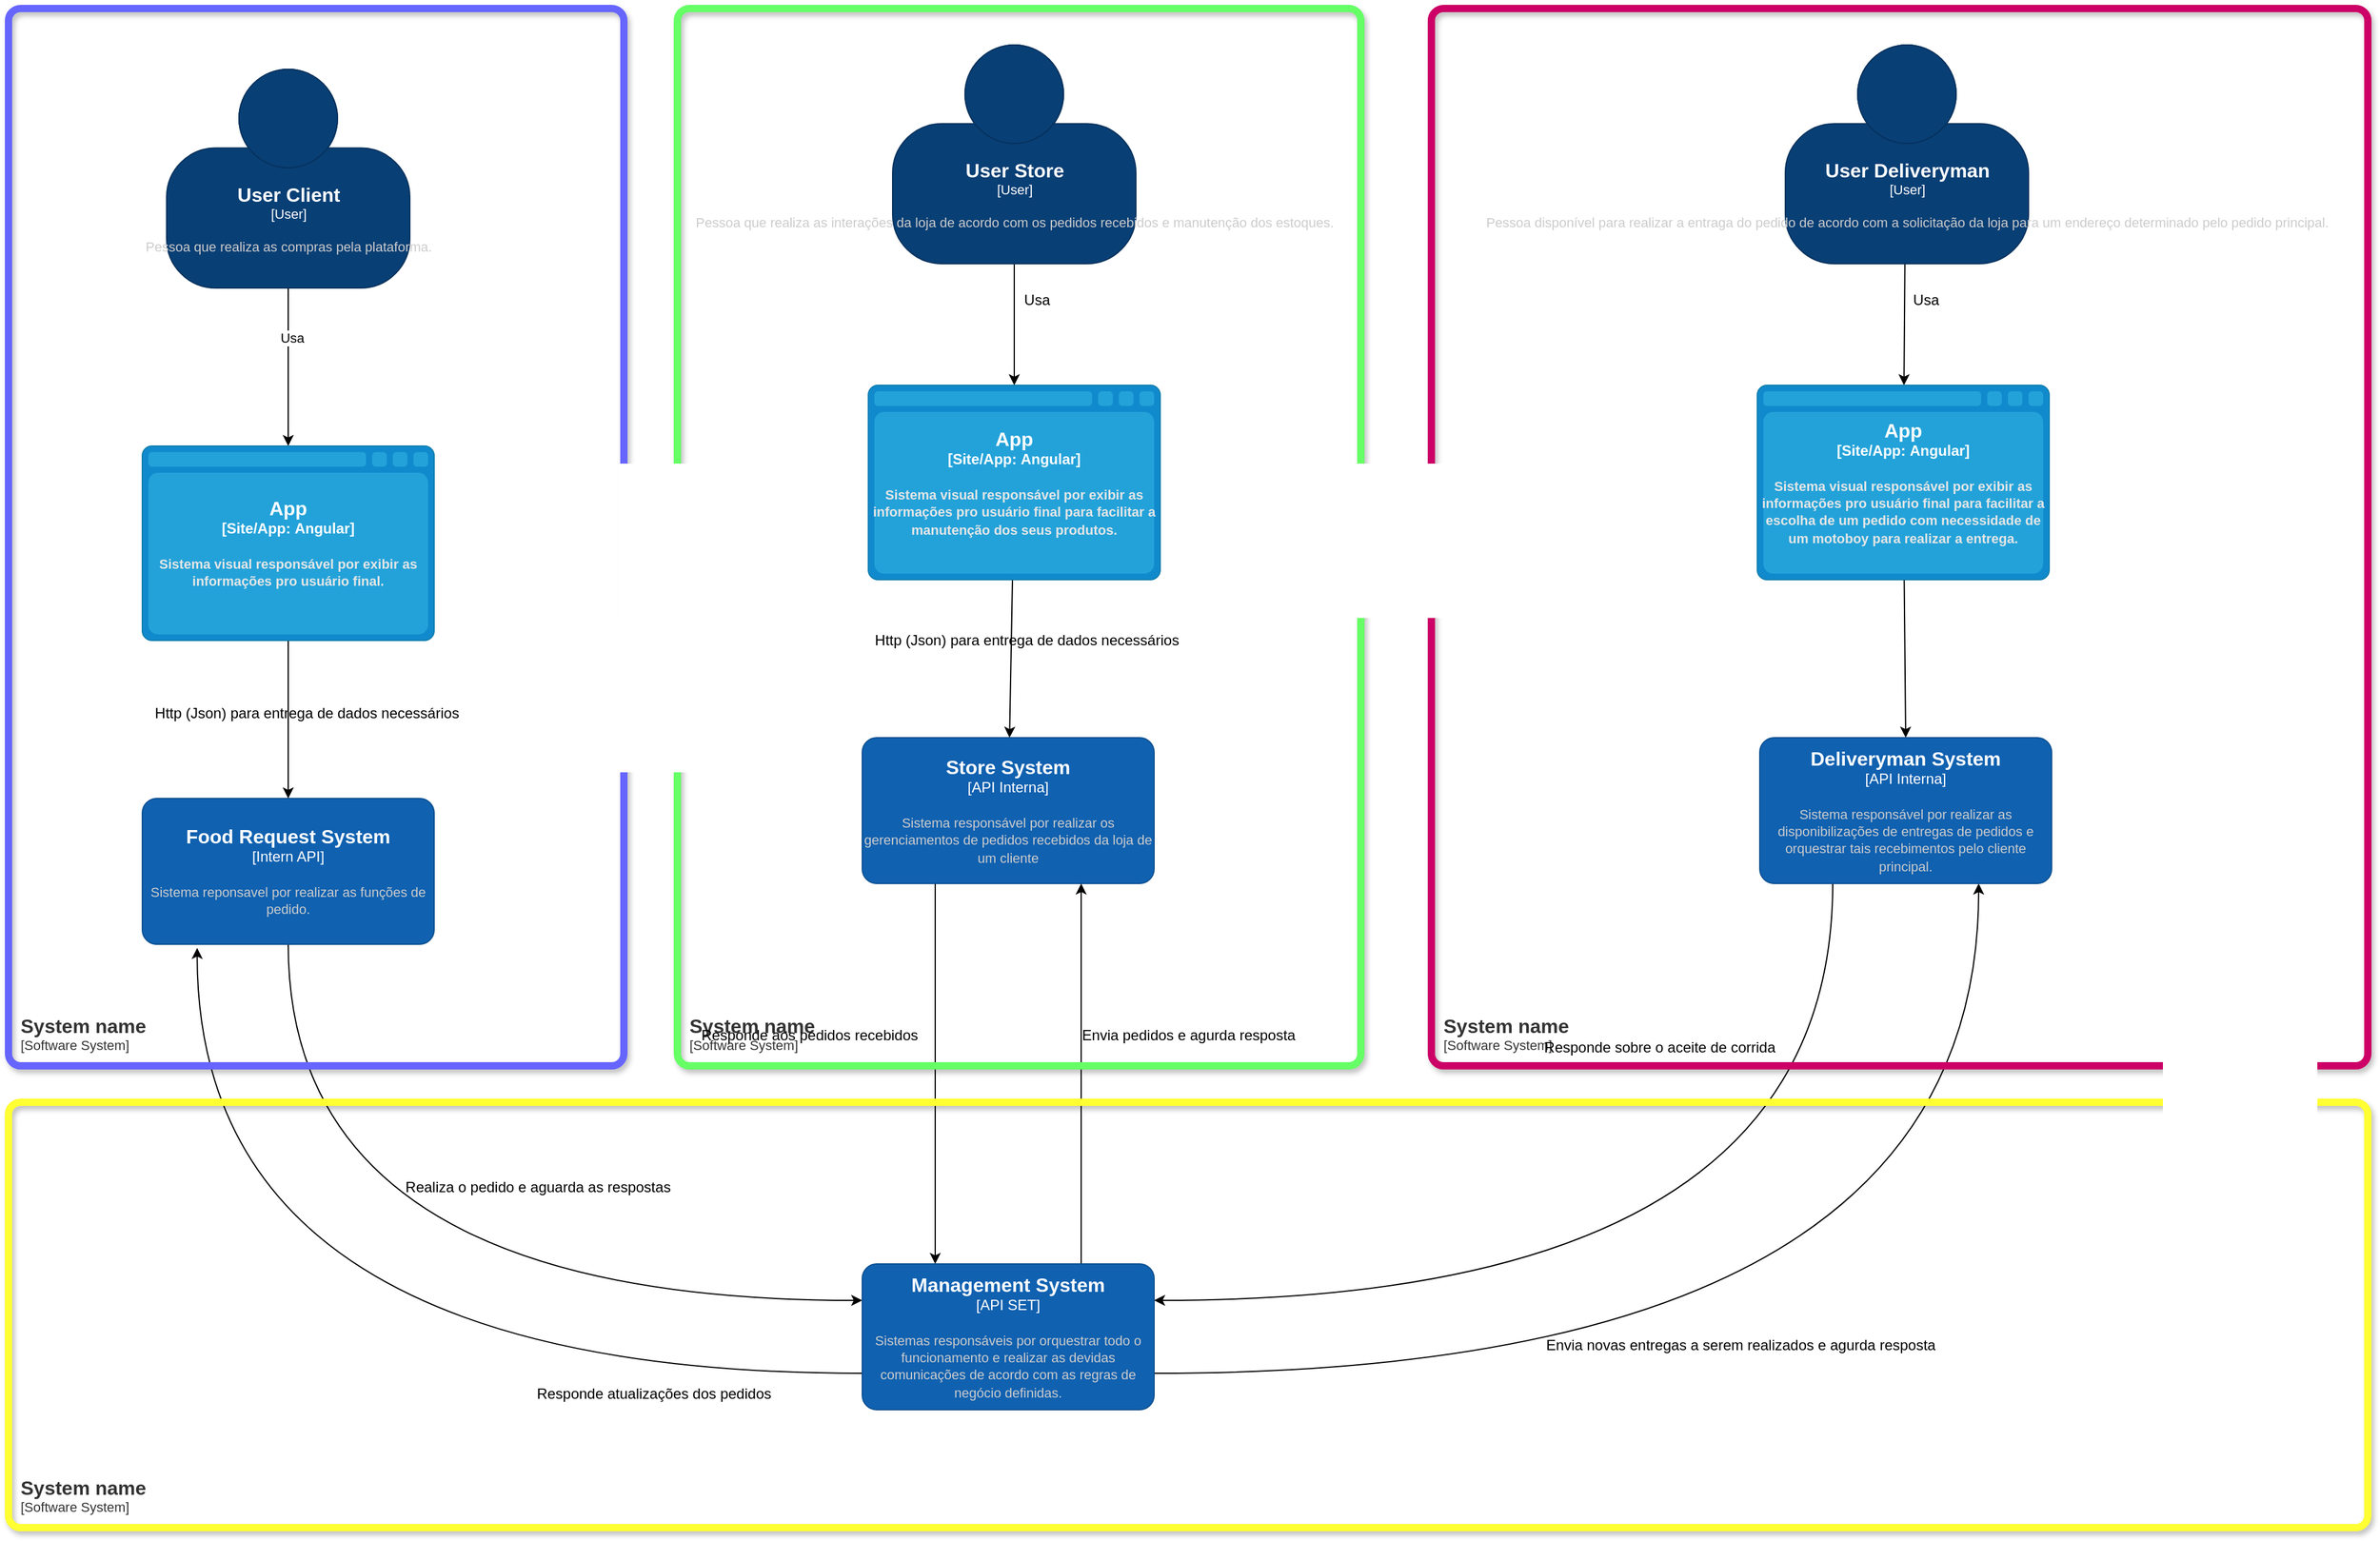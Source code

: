 <mxfile>
    <diagram name="Contexto" id="KR3o2l_D9QCuOsmFGs0v">
        <mxGraphModel dx="2290" dy="2472" grid="1" gridSize="10" guides="1" tooltips="1" connect="1" arrows="1" fold="1" page="1" pageScale="1" pageWidth="827" pageHeight="1169" math="0" shadow="0">
            <root>
                <mxCell id="XaPyl5-pIBD-qfSxsgGb-0"/>
                <mxCell id="XaPyl5-pIBD-qfSxsgGb-1" parent="XaPyl5-pIBD-qfSxsgGb-0"/>
                <mxCell id="XaPyl5-pIBD-qfSxsgGb-2" style="edgeStyle=none;html=1;" parent="XaPyl5-pIBD-qfSxsgGb-1" source="XaPyl5-pIBD-qfSxsgGb-4" target="XaPyl5-pIBD-qfSxsgGb-9" edge="1">
                    <mxGeometry relative="1" as="geometry"/>
                </mxCell>
                <mxCell id="XaPyl5-pIBD-qfSxsgGb-3" value="Usa" style="edgeLabel;html=1;align=center;verticalAlign=middle;resizable=0;points=[];" parent="XaPyl5-pIBD-qfSxsgGb-2" vertex="1" connectable="0">
                    <mxGeometry x="-0.379" y="3" relative="1" as="geometry">
                        <mxPoint as="offset"/>
                    </mxGeometry>
                </mxCell>
                <object placeholders="1" c4Name="User Client" c4Type="User" c4Description="Pessoa que realiza as compras pela plataforma." label="&lt;font style=&quot;font-size: 16px&quot;&gt;&lt;b&gt;%c4Name%&lt;/b&gt;&lt;/font&gt;&lt;div&gt;[%c4Type%]&lt;/div&gt;&lt;br&gt;&lt;div&gt;&lt;font style=&quot;font-size: 11px&quot;&gt;&lt;font color=&quot;#cccccc&quot;&gt;%c4Description%&lt;/font&gt;&lt;/div&gt;" id="XaPyl5-pIBD-qfSxsgGb-4">
                    <mxCell style="html=1;fontSize=11;dashed=0;whitespace=wrap;fillColor=#083F75;strokeColor=#06315C;fontColor=#ffffff;shape=mxgraph.c4.person2;align=center;metaEdit=1;points=[[0.5,0,0],[1,0.5,0],[1,0.75,0],[0.75,1,0],[0.5,1,0],[0.25,1,0],[0,0.75,0],[0,0.5,0]];resizable=0;" parent="XaPyl5-pIBD-qfSxsgGb-1" vertex="1">
                        <mxGeometry x="530" y="-220" width="200" height="180" as="geometry"/>
                    </mxCell>
                </object>
                <mxCell id="B7umZJBY6neYunps9xZx-0" style="edgeStyle=orthogonalEdgeStyle;html=1;exitX=0.5;exitY=1;exitDx=0;exitDy=0;exitPerimeter=0;entryX=0;entryY=0.25;entryDx=0;entryDy=0;entryPerimeter=0;curved=1;" edge="1" parent="XaPyl5-pIBD-qfSxsgGb-1" source="XaPyl5-pIBD-qfSxsgGb-6" target="XaPyl5-pIBD-qfSxsgGb-16">
                    <mxGeometry relative="1" as="geometry"/>
                </mxCell>
                <object placeholders="1" c4Name="Food Request System" c4Type="Intern API" c4Description="Sistema reponsavel por realizar as funções de pedido." label="&lt;font style=&quot;font-size: 16px&quot;&gt;&lt;b&gt;%c4Name%&lt;/b&gt;&lt;/font&gt;&lt;div&gt;[%c4Type%]&lt;/div&gt;&lt;br&gt;&lt;div&gt;&lt;font style=&quot;font-size: 11px&quot;&gt;&lt;font color=&quot;#cccccc&quot;&gt;%c4Description%&lt;/font&gt;&lt;/div&gt;" id="XaPyl5-pIBD-qfSxsgGb-6">
                    <mxCell style="rounded=1;whiteSpace=wrap;html=1;labelBackgroundColor=none;fillColor=#1061B0;fontColor=#ffffff;align=center;arcSize=10;strokeColor=#0D5091;metaEdit=1;resizable=0;points=[[0.25,0,0],[0.5,0,0],[0.75,0,0],[1,0.25,0],[1,0.5,0],[1,0.75,0],[0.75,1,0],[0.5,1,0],[0.25,1,0],[0,0.75,0],[0,0.5,0],[0,0.25,0]];" parent="XaPyl5-pIBD-qfSxsgGb-1" vertex="1">
                        <mxGeometry x="510" y="380" width="240" height="120" as="geometry"/>
                    </mxCell>
                </object>
                <mxCell id="XaPyl5-pIBD-qfSxsgGb-7" style="edgeStyle=none;html=1;exitX=0.5;exitY=1;exitDx=0;exitDy=0;exitPerimeter=0;" parent="XaPyl5-pIBD-qfSxsgGb-1" source="XaPyl5-pIBD-qfSxsgGb-9" target="XaPyl5-pIBD-qfSxsgGb-6" edge="1">
                    <mxGeometry relative="1" as="geometry"/>
                </mxCell>
                <object placeholders="1" c4Type="App" c4Container="Site/App" c4Technology="Angular" c4Description="Sistema visual responsável por exibir as informações pro usuário final." label="&lt;font style=&quot;font-size: 16px&quot;&gt;&lt;b&gt;%c4Type%&lt;/font&gt;&lt;div&gt;[%c4Container%:&amp;nbsp;%c4Technology%]&lt;/div&gt;&lt;br&gt;&lt;div&gt;&lt;font style=&quot;font-size: 11px&quot;&gt;&lt;font color=&quot;#E6E6E6&quot;&gt;%c4Description%&lt;/font&gt;&lt;/div&gt;" id="XaPyl5-pIBD-qfSxsgGb-9">
                    <mxCell style="shape=mxgraph.c4.webBrowserContainer;whiteSpace=wrap;html=1;boundedLbl=1;rounded=0;labelBackgroundColor=none;fillColor=#118ACD;fontSize=12;fontColor=#ffffff;align=center;strokeColor=#0E7DAD;metaEdit=1;points=[[0.5,0,0],[1,0.25,0],[1,0.5,0],[1,0.75,0],[0.5,1,0],[0,0.75,0],[0,0.5,0],[0,0.25,0]];resizable=0;" parent="XaPyl5-pIBD-qfSxsgGb-1" vertex="1">
                        <mxGeometry x="510" y="90" width="240" height="160" as="geometry"/>
                    </mxCell>
                </object>
                <mxCell id="B7umZJBY6neYunps9xZx-2" style="edgeStyle=none;html=1;exitX=0.25;exitY=1;exitDx=0;exitDy=0;exitPerimeter=0;entryX=0.25;entryY=0;entryDx=0;entryDy=0;entryPerimeter=0;" edge="1" parent="XaPyl5-pIBD-qfSxsgGb-1" source="XaPyl5-pIBD-qfSxsgGb-14" target="XaPyl5-pIBD-qfSxsgGb-16">
                    <mxGeometry relative="1" as="geometry"/>
                </mxCell>
                <object placeholders="1" c4Name="Store System" c4Type="API Interna" c4Description="Sistema responsável por realizar os gerenciamentos de pedidos recebidos da loja de um cliente" label="&lt;font style=&quot;font-size: 16px&quot;&gt;&lt;b&gt;%c4Name%&lt;/b&gt;&lt;/font&gt;&lt;div&gt;[%c4Type%]&lt;/div&gt;&lt;br&gt;&lt;div&gt;&lt;font style=&quot;font-size: 11px&quot;&gt;&lt;font color=&quot;#cccccc&quot;&gt;%c4Description%&lt;/font&gt;&lt;/div&gt;" id="XaPyl5-pIBD-qfSxsgGb-14">
                    <mxCell style="rounded=1;whiteSpace=wrap;html=1;labelBackgroundColor=none;fillColor=#1061B0;fontColor=#ffffff;align=center;arcSize=10;strokeColor=#0D5091;metaEdit=1;resizable=0;points=[[0.25,0,0],[0.5,0,0],[0.75,0,0],[1,0.25,0],[1,0.5,0],[1,0.75,0],[0.75,1,0],[0.5,1,0],[0.25,1,0],[0,0.75,0],[0,0.5,0],[0,0.25,0]];" parent="XaPyl5-pIBD-qfSxsgGb-1" vertex="1">
                        <mxGeometry x="1102" y="330" width="240" height="120" as="geometry"/>
                    </mxCell>
                </object>
                <mxCell id="B7umZJBY6neYunps9xZx-3" style="edgeStyle=none;html=1;exitX=0.75;exitY=0;exitDx=0;exitDy=0;exitPerimeter=0;entryX=0.75;entryY=1;entryDx=0;entryDy=0;entryPerimeter=0;" edge="1" parent="XaPyl5-pIBD-qfSxsgGb-1" source="XaPyl5-pIBD-qfSxsgGb-16" target="XaPyl5-pIBD-qfSxsgGb-14">
                    <mxGeometry relative="1" as="geometry"/>
                </mxCell>
                <mxCell id="B7umZJBY6neYunps9xZx-4" style="edgeStyle=orthogonalEdgeStyle;html=1;exitX=1;exitY=0.75;exitDx=0;exitDy=0;exitPerimeter=0;entryX=0.75;entryY=1;entryDx=0;entryDy=0;entryPerimeter=0;curved=1;" edge="1" parent="XaPyl5-pIBD-qfSxsgGb-1" source="XaPyl5-pIBD-qfSxsgGb-16" target="s0kxsPN-sLfsfdAZ95E2-7">
                    <mxGeometry relative="1" as="geometry"/>
                </mxCell>
                <mxCell id="B7umZJBY6neYunps9xZx-6" style="edgeStyle=orthogonalEdgeStyle;curved=1;html=1;exitX=0;exitY=0.75;exitDx=0;exitDy=0;exitPerimeter=0;entryX=0.188;entryY=1.025;entryDx=0;entryDy=0;entryPerimeter=0;" edge="1" parent="XaPyl5-pIBD-qfSxsgGb-1" source="XaPyl5-pIBD-qfSxsgGb-16" target="XaPyl5-pIBD-qfSxsgGb-6">
                    <mxGeometry relative="1" as="geometry"/>
                </mxCell>
                <object placeholders="1" c4Name="Management System" c4Type="API SET" c4Description="Sistemas responsáveis por orquestrar todo o funcionamento e realizar as devidas comunicações de acordo com as regras de negócio definidas. " label="&lt;font style=&quot;font-size: 16px&quot;&gt;&lt;b&gt;%c4Name%&lt;/b&gt;&lt;/font&gt;&lt;div&gt;[%c4Type%]&lt;/div&gt;&lt;br&gt;&lt;div&gt;&lt;font style=&quot;font-size: 11px&quot;&gt;&lt;font color=&quot;#cccccc&quot;&gt;%c4Description%&lt;/font&gt;&lt;/div&gt;" id="XaPyl5-pIBD-qfSxsgGb-16">
                    <mxCell style="rounded=1;whiteSpace=wrap;html=1;labelBackgroundColor=none;fillColor=#1061B0;fontColor=#ffffff;align=center;arcSize=10;strokeColor=#0D5091;metaEdit=1;resizable=0;points=[[0.25,0,0],[0.5,0,0],[0.75,0,0],[1,0.25,0],[1,0.5,0],[1,0.75,0],[0.75,1,0],[0.5,1,0],[0.25,1,0],[0,0.75,0],[0,0.5,0],[0,0.25,0]];" parent="XaPyl5-pIBD-qfSxsgGb-1" vertex="1">
                        <mxGeometry x="1102" y="763" width="240" height="120" as="geometry"/>
                    </mxCell>
                </object>
                <mxCell id="XaPyl5-pIBD-qfSxsgGb-36" style="edgeStyle=none;html=1;" parent="XaPyl5-pIBD-qfSxsgGb-1" source="XaPyl5-pIBD-qfSxsgGb-34" target="XaPyl5-pIBD-qfSxsgGb-35" edge="1">
                    <mxGeometry relative="1" as="geometry"/>
                </mxCell>
                <object placeholders="1" c4Name="User Store" c4Type="User" c4Description="Pessoa que realiza as interações da loja de acordo com os pedidos recebidos e manutenção dos estoques." label="&lt;font style=&quot;font-size: 16px&quot;&gt;&lt;b&gt;%c4Name%&lt;/b&gt;&lt;/font&gt;&lt;div&gt;[%c4Type%]&lt;/div&gt;&lt;br&gt;&lt;div&gt;&lt;font style=&quot;font-size: 11px&quot;&gt;&lt;font color=&quot;#cccccc&quot;&gt;%c4Description%&lt;/font&gt;&lt;/div&gt;" id="XaPyl5-pIBD-qfSxsgGb-34">
                    <mxCell style="html=1;fontSize=11;dashed=0;whitespace=wrap;fillColor=#083F75;strokeColor=#06315C;fontColor=#ffffff;shape=mxgraph.c4.person2;align=center;metaEdit=1;points=[[0.5,0,0],[1,0.5,0],[1,0.75,0],[0.75,1,0],[0.5,1,0],[0.25,1,0],[0,0.75,0],[0,0.5,0]];resizable=0;" parent="XaPyl5-pIBD-qfSxsgGb-1" vertex="1">
                        <mxGeometry x="1127" y="-240" width="200" height="180" as="geometry"/>
                    </mxCell>
                </object>
                <mxCell id="s0kxsPN-sLfsfdAZ95E2-4" style="edgeStyle=none;html=1;" parent="XaPyl5-pIBD-qfSxsgGb-1" source="XaPyl5-pIBD-qfSxsgGb-35" target="XaPyl5-pIBD-qfSxsgGb-14" edge="1">
                    <mxGeometry relative="1" as="geometry"/>
                </mxCell>
                <object placeholders="1" c4Type="App" c4Container="Site/App" c4Technology="Angular" c4Description="Sistema visual responsável por exibir as informações pro usuário final para facilitar a manutenção dos seus produtos." label="&lt;font style=&quot;font-size: 16px&quot;&gt;&lt;b&gt;%c4Type%&lt;/font&gt;&lt;div&gt;[%c4Container%:&amp;nbsp;%c4Technology%]&lt;/div&gt;&lt;br&gt;&lt;div&gt;&lt;font style=&quot;font-size: 11px&quot;&gt;&lt;font color=&quot;#E6E6E6&quot;&gt;%c4Description%&lt;/font&gt;&lt;/div&gt;" id="XaPyl5-pIBD-qfSxsgGb-35">
                    <mxCell style="shape=mxgraph.c4.webBrowserContainer;whiteSpace=wrap;html=1;boundedLbl=1;rounded=0;labelBackgroundColor=none;fillColor=#118ACD;fontSize=12;fontColor=#ffffff;align=center;strokeColor=#0E7DAD;metaEdit=1;points=[[0.5,0,0],[1,0.25,0],[1,0.5,0],[1,0.75,0],[0.5,1,0],[0,0.75,0],[0,0.5,0],[0,0.25,0]];resizable=0;" parent="XaPyl5-pIBD-qfSxsgGb-1" vertex="1">
                        <mxGeometry x="1107" y="40" width="240" height="160" as="geometry"/>
                    </mxCell>
                </object>
                <mxCell id="XaPyl5-pIBD-qfSxsgGb-37" value="Usa&amp;nbsp;" style="text;html=1;align=center;verticalAlign=middle;resizable=0;points=[];autosize=1;strokeColor=none;fillColor=none;" parent="XaPyl5-pIBD-qfSxsgGb-1" vertex="1">
                    <mxGeometry x="1227" y="-40" width="40" height="20" as="geometry"/>
                </mxCell>
                <mxCell id="s0kxsPN-sLfsfdAZ95E2-0" style="edgeStyle=none;html=1;" parent="XaPyl5-pIBD-qfSxsgGb-1" target="s0kxsPN-sLfsfdAZ95E2-2" edge="1">
                    <mxGeometry relative="1" as="geometry">
                        <mxPoint x="1959.333" y="-60" as="sourcePoint"/>
                    </mxGeometry>
                </mxCell>
                <object placeholders="1" c4Name="User Deliveryman" c4Type="User" c4Description="Pessoa disponível para realizar a entraga do pedido de acordo com a solicitação da loja para um endereço determinado pelo pedido principal." label="&lt;font style=&quot;font-size: 16px&quot;&gt;&lt;b&gt;%c4Name%&lt;/b&gt;&lt;/font&gt;&lt;div&gt;[%c4Type%]&lt;/div&gt;&lt;br&gt;&lt;div&gt;&lt;font style=&quot;font-size: 11px&quot;&gt;&lt;font color=&quot;#cccccc&quot;&gt;%c4Description%&lt;/font&gt;&lt;/div&gt;" id="s0kxsPN-sLfsfdAZ95E2-1">
                    <mxCell style="html=1;fontSize=11;dashed=0;whitespace=wrap;fillColor=#083F75;strokeColor=#06315C;fontColor=#ffffff;shape=mxgraph.c4.person2;align=center;metaEdit=1;points=[[0.5,0,0],[1,0.5,0],[1,0.75,0],[0.75,1,0],[0.5,1,0],[0.25,1,0],[0,0.75,0],[0,0.5,0]];resizable=0;" parent="XaPyl5-pIBD-qfSxsgGb-1" vertex="1">
                        <mxGeometry x="1861" y="-240" width="200" height="180" as="geometry"/>
                    </mxCell>
                </object>
                <mxCell id="s0kxsPN-sLfsfdAZ95E2-8" style="edgeStyle=none;html=1;entryX=0.5;entryY=0;entryDx=0;entryDy=0;entryPerimeter=0;" parent="XaPyl5-pIBD-qfSxsgGb-1" source="s0kxsPN-sLfsfdAZ95E2-2" target="s0kxsPN-sLfsfdAZ95E2-7" edge="1">
                    <mxGeometry relative="1" as="geometry"/>
                </mxCell>
                <object placeholders="1" c4Type="App" c4Container="Site/App" c4Technology="Angular" c4Description="Sistema visual responsável por exibir as informações pro usuário final para facilitar a escolha de um pedido com necessidade de um motoboy para realizar a entrega." label="&lt;font style=&quot;font-size: 16px&quot;&gt;&lt;b&gt;%c4Type%&lt;/font&gt;&lt;div&gt;[%c4Container%:&amp;nbsp;%c4Technology%]&lt;/div&gt;&lt;br&gt;&lt;div&gt;&lt;font style=&quot;font-size: 11px&quot;&gt;&lt;font color=&quot;#E6E6E6&quot;&gt;%c4Description%&lt;/font&gt;&lt;/div&gt;" id="s0kxsPN-sLfsfdAZ95E2-2">
                    <mxCell style="shape=mxgraph.c4.webBrowserContainer;whiteSpace=wrap;html=1;boundedLbl=1;rounded=0;labelBackgroundColor=none;fillColor=#118ACD;fontSize=12;fontColor=#ffffff;align=center;strokeColor=#0E7DAD;metaEdit=1;points=[[0.5,0,0],[1,0.25,0],[1,0.5,0],[1,0.75,0],[0.5,1,0],[0,0.75,0],[0,0.5,0],[0,0.25,0]];resizable=0;" parent="XaPyl5-pIBD-qfSxsgGb-1" vertex="1">
                        <mxGeometry x="1838" y="40" width="240" height="160" as="geometry"/>
                    </mxCell>
                </object>
                <mxCell id="s0kxsPN-sLfsfdAZ95E2-3" value="Usa&amp;nbsp;" style="text;html=1;align=center;verticalAlign=middle;resizable=0;points=[];autosize=1;strokeColor=none;fillColor=none;" parent="XaPyl5-pIBD-qfSxsgGb-1" vertex="1">
                    <mxGeometry x="1958" y="-40" width="40" height="20" as="geometry"/>
                </mxCell>
                <mxCell id="s0kxsPN-sLfsfdAZ95E2-5" value="Http (Json) para entrega de dados necessários" style="text;html=1;align=center;verticalAlign=middle;resizable=0;points=[];autosize=1;strokeColor=none;fillColor=none;" parent="XaPyl5-pIBD-qfSxsgGb-1" vertex="1">
                    <mxGeometry x="1102" y="240" width="270" height="20" as="geometry"/>
                </mxCell>
                <mxCell id="s0kxsPN-sLfsfdAZ95E2-6" value="Http (Json) para entrega de dados necessários" style="text;html=1;align=center;verticalAlign=middle;resizable=0;points=[];autosize=1;strokeColor=none;fillColor=none;" parent="XaPyl5-pIBD-qfSxsgGb-1" vertex="1">
                    <mxGeometry x="510" y="300" width="270" height="20" as="geometry"/>
                </mxCell>
                <mxCell id="B7umZJBY6neYunps9xZx-5" style="edgeStyle=orthogonalEdgeStyle;html=1;exitX=0.25;exitY=1;exitDx=0;exitDy=0;exitPerimeter=0;entryX=1;entryY=0.25;entryDx=0;entryDy=0;entryPerimeter=0;curved=1;" edge="1" parent="XaPyl5-pIBD-qfSxsgGb-1" source="s0kxsPN-sLfsfdAZ95E2-7" target="XaPyl5-pIBD-qfSxsgGb-16">
                    <mxGeometry relative="1" as="geometry"/>
                </mxCell>
                <object placeholders="1" c4Name="Deliveryman System" c4Type="API Interna" c4Description="Sistema responsável por realizar as disponibilizações de entregas de pedidos e orquestrar tais recebimentos pelo cliente principal." label="&lt;font style=&quot;font-size: 16px&quot;&gt;&lt;b&gt;%c4Name%&lt;/b&gt;&lt;/font&gt;&lt;div&gt;[%c4Type%]&lt;/div&gt;&lt;br&gt;&lt;div&gt;&lt;font style=&quot;font-size: 11px&quot;&gt;&lt;font color=&quot;#cccccc&quot;&gt;%c4Description%&lt;/font&gt;&lt;/div&gt;" id="s0kxsPN-sLfsfdAZ95E2-7">
                    <mxCell style="rounded=1;whiteSpace=wrap;html=1;labelBackgroundColor=none;fillColor=#1061B0;fontColor=#ffffff;align=center;arcSize=10;strokeColor=#0D5091;metaEdit=1;resizable=0;points=[[0.25,0,0],[0.5,0,0],[0.75,0,0],[1,0.25,0],[1,0.5,0],[1,0.75,0],[0.75,1,0],[0.5,1,0],[0.25,1,0],[0,0.75,0],[0,0.5,0],[0,0.25,0]];" parent="XaPyl5-pIBD-qfSxsgGb-1" vertex="1">
                        <mxGeometry x="1840" y="330" width="240" height="120" as="geometry"/>
                    </mxCell>
                </object>
                <object placeholders="1" c4Name="System name" c4Type="SystemScopeBoundary" c4Application="Software System" label="&lt;font style=&quot;font-size: 16px&quot;&gt;&lt;b&gt;&lt;div style=&quot;text-align: left&quot;&gt;%c4Name%&lt;/div&gt;&lt;/b&gt;&lt;/font&gt;&lt;div style=&quot;text-align: left&quot;&gt;[%c4Application%]&lt;/div&gt;" id="B7umZJBY6neYunps9xZx-15">
                    <mxCell style="rounded=1;fontSize=11;whiteSpace=wrap;html=1;arcSize=20;fillColor=none;strokeColor=#6666FF;fontColor=#333333;labelBackgroundColor=none;align=left;verticalAlign=bottom;labelBorderColor=none;spacingTop=0;spacing=10;metaEdit=1;rotatable=0;perimeter=rectanglePerimeter;noLabel=0;labelPadding=0;allowArrows=0;connectable=0;expand=0;recursiveResize=0;editable=1;pointerEvents=0;absoluteArcSize=1;points=[[0.25,0,0],[0.5,0,0],[0.75,0,0],[1,0.25,0],[1,0.5,0],[1,0.75,0],[0.75,1,0],[0.5,1,0],[0.25,1,0],[0,0.75,0],[0,0.5,0],[0,0.25,0]];shadow=1;strokeWidth=6;" vertex="1" parent="XaPyl5-pIBD-qfSxsgGb-1">
                        <mxGeometry x="400" y="-270" width="506" height="870" as="geometry"/>
                    </mxCell>
                </object>
                <object placeholders="1" c4Name="System name" c4Type="SystemScopeBoundary" c4Application="Software System" label="&lt;font style=&quot;font-size: 16px&quot;&gt;&lt;b&gt;&lt;div style=&quot;text-align: left&quot;&gt;%c4Name%&lt;/div&gt;&lt;/b&gt;&lt;/font&gt;&lt;div style=&quot;text-align: left&quot;&gt;[%c4Application%]&lt;/div&gt;" id="B7umZJBY6neYunps9xZx-16">
                    <mxCell style="rounded=1;fontSize=11;whiteSpace=wrap;html=1;arcSize=20;fillColor=none;strokeColor=#66FF66;fontColor=#333333;labelBackgroundColor=none;align=left;verticalAlign=bottom;labelBorderColor=none;spacingTop=0;spacing=10;metaEdit=1;rotatable=0;perimeter=rectanglePerimeter;noLabel=0;labelPadding=0;allowArrows=0;connectable=0;expand=0;recursiveResize=0;editable=1;pointerEvents=0;absoluteArcSize=1;points=[[0.25,0,0],[0.5,0,0],[0.75,0,0],[1,0.25,0],[1,0.5,0],[1,0.75,0],[0.75,1,0],[0.5,1,0],[0.25,1,0],[0,0.75,0],[0,0.5,0],[0,0.25,0]];shadow=1;strokeWidth=6;" vertex="1" parent="XaPyl5-pIBD-qfSxsgGb-1">
                        <mxGeometry x="950" y="-270" width="562" height="870" as="geometry"/>
                    </mxCell>
                </object>
                <object placeholders="1" c4Name="System name" c4Type="SystemScopeBoundary" c4Application="Software System" label="&lt;font style=&quot;font-size: 16px&quot;&gt;&lt;b&gt;&lt;div style=&quot;text-align: left&quot;&gt;%c4Name%&lt;/div&gt;&lt;/b&gt;&lt;/font&gt;&lt;div style=&quot;text-align: left&quot;&gt;[%c4Application%]&lt;/div&gt;" id="B7umZJBY6neYunps9xZx-17">
                    <mxCell style="rounded=1;fontSize=11;whiteSpace=wrap;html=1;arcSize=20;fillColor=none;strokeColor=#CC0066;fontColor=#333333;labelBackgroundColor=none;align=left;verticalAlign=bottom;labelBorderColor=none;spacingTop=0;spacing=10;metaEdit=1;rotatable=0;perimeter=rectanglePerimeter;noLabel=0;labelPadding=0;allowArrows=0;connectable=0;expand=0;recursiveResize=0;editable=1;pointerEvents=0;absoluteArcSize=1;points=[[0.25,0,0],[0.5,0,0],[0.75,0,0],[1,0.25,0],[1,0.5,0],[1,0.75,0],[0.75,1,0],[0.5,1,0],[0.25,1,0],[0,0.75,0],[0,0.5,0],[0,0.25,0]];shadow=1;strokeWidth=6;" vertex="1" parent="XaPyl5-pIBD-qfSxsgGb-1">
                        <mxGeometry x="1570" y="-270" width="770" height="870" as="geometry"/>
                    </mxCell>
                </object>
                <object placeholders="1" c4Name="System name" c4Type="SystemScopeBoundary" c4Application="Software System" label="&lt;font style=&quot;font-size: 16px&quot;&gt;&lt;b&gt;&lt;div style=&quot;text-align: left&quot;&gt;%c4Name%&lt;/div&gt;&lt;/b&gt;&lt;/font&gt;&lt;div style=&quot;text-align: left&quot;&gt;[%c4Application%]&lt;/div&gt;" id="B7umZJBY6neYunps9xZx-18">
                    <mxCell style="rounded=1;fontSize=11;whiteSpace=wrap;html=1;arcSize=20;fillColor=none;strokeColor=#FFFF33;fontColor=#333333;labelBackgroundColor=none;align=left;verticalAlign=bottom;labelBorderColor=none;spacingTop=0;spacing=10;metaEdit=1;rotatable=0;perimeter=rectanglePerimeter;noLabel=0;labelPadding=0;allowArrows=0;connectable=0;expand=0;recursiveResize=0;editable=1;pointerEvents=0;absoluteArcSize=1;points=[[0.25,0,0],[0.5,0,0],[0.75,0,0],[1,0.25,0],[1,0.5,0],[1,0.75,0],[0.75,1,0],[0.5,1,0],[0.25,1,0],[0,0.75,0],[0,0.5,0],[0,0.25,0]];shadow=1;strokeWidth=6;" vertex="1" parent="XaPyl5-pIBD-qfSxsgGb-1">
                        <mxGeometry x="400" y="630" width="1940" height="350" as="geometry"/>
                    </mxCell>
                </object>
                <mxCell id="B7umZJBY6neYunps9xZx-19" value="Realiza o pedido e aguarda as respostas" style="text;html=1;align=center;verticalAlign=middle;resizable=0;points=[];autosize=1;strokeColor=none;fillColor=none;" vertex="1" parent="XaPyl5-pIBD-qfSxsgGb-1">
                    <mxGeometry x="720" y="690" width="230" height="20" as="geometry"/>
                </mxCell>
                <mxCell id="B7umZJBY6neYunps9xZx-20" value="Responde atualizações dos pedidos&amp;nbsp;" style="text;html=1;align=center;verticalAlign=middle;resizable=0;points=[];autosize=1;strokeColor=none;fillColor=none;" vertex="1" parent="XaPyl5-pIBD-qfSxsgGb-1">
                    <mxGeometry x="827" y="860" width="210" height="20" as="geometry"/>
                </mxCell>
                <mxCell id="B7umZJBY6neYunps9xZx-21" value="Envia pedidos e agurda resposta" style="text;html=1;align=center;verticalAlign=middle;resizable=0;points=[];autosize=1;strokeColor=none;fillColor=none;" vertex="1" parent="XaPyl5-pIBD-qfSxsgGb-1">
                    <mxGeometry x="1275" y="565" width="190" height="20" as="geometry"/>
                </mxCell>
                <mxCell id="B7umZJBY6neYunps9xZx-22" value="Responde aos pedidos recebidos&amp;nbsp;" style="text;html=1;align=center;verticalAlign=middle;resizable=0;points=[];autosize=1;strokeColor=none;fillColor=none;" vertex="1" parent="XaPyl5-pIBD-qfSxsgGb-1">
                    <mxGeometry x="960" y="565" width="200" height="20" as="geometry"/>
                </mxCell>
                <mxCell id="B7umZJBY6neYunps9xZx-23" value="Envia novas entregas a serem realizados e agurda resposta&lt;br&gt;" style="text;html=1;align=center;verticalAlign=middle;resizable=0;points=[];autosize=1;strokeColor=none;fillColor=none;" vertex="1" parent="XaPyl5-pIBD-qfSxsgGb-1">
                    <mxGeometry x="1654" y="820" width="340" height="20" as="geometry"/>
                </mxCell>
                <mxCell id="B7umZJBY6neYunps9xZx-24" value="Responde sobre o aceite de corrida&amp;nbsp;" style="text;html=1;align=center;verticalAlign=middle;resizable=0;points=[];autosize=1;strokeColor=none;fillColor=none;" vertex="1" parent="XaPyl5-pIBD-qfSxsgGb-1">
                    <mxGeometry x="1654" y="575" width="210" height="20" as="geometry"/>
                </mxCell>
            </root>
        </mxGraphModel>
    </diagram>
    <diagram id="Hd27g_jvee5qx3AAk5sy" name="Container's">
        <mxGraphModel dx="3926" dy="3403" grid="1" gridSize="10" guides="1" tooltips="1" connect="1" arrows="1" fold="1" page="1" pageScale="1" pageWidth="827" pageHeight="1169" math="0" shadow="0">
            <root>
                <mxCell id="0"/>
                <mxCell id="1" parent="0"/>
                <mxCell id="SMO05Kc3QQ8w_Vk7Hbw4-1" style="edgeStyle=orthogonalEdgeStyle;curved=1;html=1;" edge="1" parent="1" source="WNoFTG88pWFQLtMIPWGj-1" target="WNoFTG88pWFQLtMIPWGj-4">
                    <mxGeometry relative="1" as="geometry"/>
                </mxCell>
                <object placeholders="1" c4Name="User" c4Type="User" c4Description="Pessoa que realiza as utilização da plataforma." label="&lt;font style=&quot;font-size: 16px&quot;&gt;&lt;b&gt;%c4Name%&lt;/b&gt;&lt;/font&gt;&lt;div&gt;[%c4Type%]&lt;/div&gt;&lt;br&gt;&lt;div&gt;&lt;font style=&quot;font-size: 11px&quot;&gt;&lt;font color=&quot;#cccccc&quot;&gt;%c4Description%&lt;/font&gt;&lt;/div&gt;" id="WNoFTG88pWFQLtMIPWGj-1">
                    <mxCell style="html=1;fontSize=11;dashed=0;whitespace=wrap;fillColor=#083F75;strokeColor=#06315C;fontColor=#ffffff;shape=mxgraph.c4.person2;align=center;metaEdit=1;points=[[0.5,0,0],[1,0.5,0],[1,0.75,0],[0.75,1,0],[0.5,1,0],[0.25,1,0],[0,0.75,0],[0,0.5,0]];resizable=0;" parent="1" vertex="1">
                        <mxGeometry x="1074" y="-440" width="200" height="180" as="geometry"/>
                    </mxCell>
                </object>
                <mxCell id="DXE8BdZC4fx8k8OLHRqU-16" style="edgeStyle=orthogonalEdgeStyle;curved=1;html=1;exitX=0;exitY=0.75;exitDx=0;exitDy=0;exitPerimeter=0;entryX=0.087;entryY=0.994;entryDx=0;entryDy=0;entryPerimeter=0;" edge="1" parent="1" source="WNoFTG88pWFQLtMIPWGj-3" target="DXE8BdZC4fx8k8OLHRqU-9">
                    <mxGeometry relative="1" as="geometry"/>
                </mxCell>
                <mxCell id="DXE8BdZC4fx8k8OLHRqU-18" style="edgeStyle=orthogonalEdgeStyle;curved=1;html=1;exitX=0.75;exitY=0;exitDx=0;exitDy=0;exitPerimeter=0;" edge="1" parent="1" source="WNoFTG88pWFQLtMIPWGj-3" target="WNoFTG88pWFQLtMIPWGj-4">
                    <mxGeometry relative="1" as="geometry"/>
                </mxCell>
                <mxCell id="DXE8BdZC4fx8k8OLHRqU-20" style="edgeStyle=orthogonalEdgeStyle;curved=1;html=1;exitX=1;exitY=0.75;exitDx=0;exitDy=0;exitPerimeter=0;entryX=0.886;entryY=0.982;entryDx=0;entryDy=0;entryPerimeter=0;" edge="1" parent="1" source="WNoFTG88pWFQLtMIPWGj-3" target="DXE8BdZC4fx8k8OLHRqU-4">
                    <mxGeometry relative="1" as="geometry"/>
                </mxCell>
                <mxCell id="SMO05Kc3QQ8w_Vk7Hbw4-5" style="edgeStyle=orthogonalEdgeStyle;curved=1;html=1;exitX=0.25;exitY=1;exitDx=0;exitDy=0;exitPerimeter=0;" edge="1" parent="1" source="WNoFTG88pWFQLtMIPWGj-3" target="WNoFTG88pWFQLtMIPWGj-6">
                    <mxGeometry relative="1" as="geometry"/>
                </mxCell>
                <mxCell id="UTXdxzugFXRQxQmMlpok-8" style="edgeStyle=orthogonalEdgeStyle;curved=1;html=1;exitX=0.75;exitY=1;exitDx=0;exitDy=0;exitPerimeter=0;entryX=0.5;entryY=0;entryDx=0;entryDy=0;entryPerimeter=0;" edge="1" parent="1" source="WNoFTG88pWFQLtMIPWGj-3" target="SMO05Kc3QQ8w_Vk7Hbw4-12">
                    <mxGeometry relative="1" as="geometry"/>
                </mxCell>
                <mxCell id="rG2R0o5YsU1Zd2SK0Kb9-7" style="edgeStyle=orthogonalEdgeStyle;curved=1;html=1;exitX=0.5;exitY=1;exitDx=0;exitDy=0;exitPerimeter=0;entryX=0;entryY=0.5;entryDx=0;entryDy=0;entryPerimeter=0;" edge="1" parent="1" source="WNoFTG88pWFQLtMIPWGj-3" target="rG2R0o5YsU1Zd2SK0Kb9-6">
                    <mxGeometry relative="1" as="geometry"/>
                </mxCell>
                <object placeholders="1" c4Name="Gateaway.API" c4Type="Intern API" c4Description="Sistema de autenticação de usuários. " label="&lt;font style=&quot;font-size: 16px&quot;&gt;&lt;b&gt;%c4Name%&lt;/b&gt;&lt;/font&gt;&lt;div&gt;[%c4Type%]&lt;/div&gt;&lt;br&gt;&lt;div&gt;&lt;font style=&quot;font-size: 11px&quot;&gt;&lt;font color=&quot;#cccccc&quot;&gt;%c4Description%&lt;/font&gt;&lt;/div&gt;" id="WNoFTG88pWFQLtMIPWGj-3">
                    <mxCell style="rounded=1;whiteSpace=wrap;html=1;labelBackgroundColor=none;fillColor=#1061B0;fontColor=#ffffff;align=center;arcSize=10;strokeColor=#0D5091;metaEdit=1;resizable=0;points=[[0.25,0,0],[0.5,0,0],[0.75,0,0],[1,0.25,0],[1,0.5,0],[1,0.75,0],[0.75,1,0],[0.5,1,0],[0.25,1,0],[0,0.75,0],[0,0.5,0],[0,0.25,0]];" parent="1" vertex="1">
                        <mxGeometry x="1054" y="270" width="240" height="120" as="geometry"/>
                    </mxCell>
                </object>
                <mxCell id="DXE8BdZC4fx8k8OLHRqU-17" style="edgeStyle=orthogonalEdgeStyle;curved=1;html=1;entryX=0.25;entryY=0;entryDx=0;entryDy=0;entryPerimeter=0;" edge="1" parent="1" source="WNoFTG88pWFQLtMIPWGj-4" target="WNoFTG88pWFQLtMIPWGj-3">
                    <mxGeometry relative="1" as="geometry"/>
                </mxCell>
                <object placeholders="1" c4Type="App" c4Container="Site/App" c4Technology="Angular" c4Description="Sistema visual responsável por exibir as informações pro usuário final." label="&lt;font style=&quot;font-size: 16px&quot;&gt;&lt;b&gt;%c4Type%&lt;/font&gt;&lt;div&gt;[%c4Container%:&amp;nbsp;%c4Technology%]&lt;/div&gt;&lt;br&gt;&lt;div&gt;&lt;font style=&quot;font-size: 11px&quot;&gt;&lt;font color=&quot;#E6E6E6&quot;&gt;%c4Description%&lt;/font&gt;&lt;/div&gt;" id="WNoFTG88pWFQLtMIPWGj-4">
                    <mxCell style="shape=mxgraph.c4.webBrowserContainer;whiteSpace=wrap;html=1;boundedLbl=1;rounded=0;labelBackgroundColor=none;fillColor=#118ACD;fontSize=12;fontColor=#ffffff;align=center;strokeColor=#0E7DAD;metaEdit=1;points=[[0.5,0,0],[1,0.25,0],[1,0.5,0],[1,0.75,0],[0.5,1,0],[0,0.75,0],[0,0.5,0],[0,0.25,0]];resizable=0;" parent="1" vertex="1">
                        <mxGeometry x="1054" y="-150" width="240" height="160" as="geometry"/>
                    </mxCell>
                </object>
                <mxCell id="WNoFTG88pWFQLtMIPWGj-20" style="edgeStyle=none;html=1;" parent="1" source="WNoFTG88pWFQLtMIPWGj-5" target="WNoFTG88pWFQLtMIPWGj-19" edge="1">
                    <mxGeometry relative="1" as="geometry"/>
                </mxCell>
                <object placeholders="1" c4Name="Products.API" c4Type="API Interna" c4Description="API que busca  que realiza ações sobre os produtos, exibe os produtos, etc." label="&lt;font style=&quot;font-size: 16px&quot;&gt;&lt;b&gt;%c4Name%&lt;/b&gt;&lt;/font&gt;&lt;div&gt;[%c4Type%]&lt;/div&gt;&lt;br&gt;&lt;div&gt;&lt;font style=&quot;font-size: 11px&quot;&gt;&lt;font color=&quot;#cccccc&quot;&gt;%c4Description%&lt;/font&gt;&lt;/div&gt;" id="WNoFTG88pWFQLtMIPWGj-5">
                    <mxCell style="rounded=1;whiteSpace=wrap;html=1;labelBackgroundColor=none;fillColor=#1061B0;fontColor=#ffffff;align=center;arcSize=10;strokeColor=#0D5091;metaEdit=1;resizable=0;points=[[0.25,0,0],[0.5,0,0],[0.75,0,0],[1,0.25,0],[1,0.5,0],[1,0.75,0],[0.75,1,0],[0.5,1,0],[0.25,1,0],[0,0.75,0],[0,0.5,0],[0,0.25,0]];" parent="1" vertex="1">
                        <mxGeometry x="325" y="1134" width="240" height="120" as="geometry"/>
                    </mxCell>
                </object>
                <mxCell id="WNoFTG88pWFQLtMIPWGj-17" style="edgeStyle=none;html=1;" parent="1" source="WNoFTG88pWFQLtMIPWGj-6" target="WNoFTG88pWFQLtMIPWGj-5" edge="1">
                    <mxGeometry relative="1" as="geometry"/>
                </mxCell>
                <mxCell id="nwYbRID4DctAPEXWU4YW-2" style="edgeStyle=orthogonalEdgeStyle;curved=1;html=1;exitX=0;exitY=0.5;exitDx=0;exitDy=0;exitPerimeter=0;entryX=0;entryY=0.5;entryDx=0;entryDy=0;" edge="1" parent="1" source="WNoFTG88pWFQLtMIPWGj-6" target="UTXdxzugFXRQxQmMlpok-6">
                    <mxGeometry relative="1" as="geometry">
                        <Array as="points">
                            <mxPoint x="280" y="804"/>
                            <mxPoint x="280" y="1860"/>
                        </Array>
                    </mxGeometry>
                </mxCell>
                <object placeholders="1" c4Name="Store.API" c4Type="API Interna" c4Description="Busca todas as lojas e realiza açõe sobre elas. " label="&lt;font style=&quot;font-size: 16px&quot;&gt;&lt;b&gt;%c4Name%&lt;/b&gt;&lt;/font&gt;&lt;div&gt;[%c4Type%]&lt;/div&gt;&lt;br&gt;&lt;div&gt;&lt;font style=&quot;font-size: 11px&quot;&gt;&lt;font color=&quot;#cccccc&quot;&gt;%c4Description%&lt;/font&gt;&lt;/div&gt;" id="WNoFTG88pWFQLtMIPWGj-6">
                    <mxCell style="rounded=1;whiteSpace=wrap;html=1;labelBackgroundColor=none;fillColor=#1061B0;fontColor=#ffffff;align=center;arcSize=10;strokeColor=#0D5091;metaEdit=1;resizable=0;points=[[0.25,0,0],[0.5,0,0],[0.75,0,0],[1,0.25,0],[1,0.5,0],[1,0.75,0],[0.75,1,0],[0.5,1,0],[0.25,1,0],[0,0.75,0],[0,0.5,0],[0,0.25,0]];" parent="1" vertex="1">
                        <mxGeometry x="320" y="744" width="240" height="120" as="geometry"/>
                    </mxCell>
                </object>
                <mxCell id="WNoFTG88pWFQLtMIPWGj-35" style="edgeStyle=entityRelationEdgeStyle;html=1;" parent="1" source="WNoFTG88pWFQLtMIPWGj-7" target="WNoFTG88pWFQLtMIPWGj-8" edge="1">
                    <mxGeometry relative="1" as="geometry"/>
                </mxCell>
                <object placeholders="1" c4Name="Stock.API" c4Type="Intern API" c4Description="Controla todo o estoque das lojas" label="&lt;font style=&quot;font-size: 16px&quot;&gt;&lt;b&gt;%c4Name%&lt;/b&gt;&lt;/font&gt;&lt;div&gt;[%c4Type%]&lt;/div&gt;&lt;br&gt;&lt;div&gt;&lt;font style=&quot;font-size: 11px&quot;&gt;&lt;font color=&quot;#cccccc&quot;&gt;%c4Description%&lt;/font&gt;&lt;/div&gt;" id="WNoFTG88pWFQLtMIPWGj-7">
                    <mxCell style="rounded=1;whiteSpace=wrap;html=1;labelBackgroundColor=none;fillColor=#1061B0;fontColor=#ffffff;align=center;arcSize=10;strokeColor=#0D5091;metaEdit=1;resizable=0;points=[[0.25,0,0],[0.5,0,0],[0.75,0,0],[1,0.25,0],[1,0.5,0],[1,0.75,0],[0.75,1,0],[0.5,1,0],[0.25,1,0],[0,0.75,0],[0,0.5,0],[0,0.25,0]];" parent="1" vertex="1">
                        <mxGeometry x="1361" y="1430" width="240" height="120" as="geometry"/>
                    </mxCell>
                </object>
                <mxCell id="nwYbRID4DctAPEXWU4YW-6" style="edgeStyle=orthogonalEdgeStyle;curved=1;html=1;exitX=0.25;exitY=1;exitDx=0;exitDy=0;exitPerimeter=0;entryX=1;entryY=0.3;entryDx=0;entryDy=0;" edge="1" parent="1" source="WNoFTG88pWFQLtMIPWGj-8" target="UTXdxzugFXRQxQmMlpok-4">
                    <mxGeometry relative="1" as="geometry"/>
                </mxCell>
                <object placeholders="1" c4Name="Notification.API" c4Type="Intern API" c4Description="Controla todo o status de pagamento dos pedisos realizados." label="&lt;font style=&quot;font-size: 16px&quot;&gt;&lt;b&gt;%c4Name%&lt;/b&gt;&lt;/font&gt;&lt;div&gt;[%c4Type%]&lt;/div&gt;&lt;br&gt;&lt;div&gt;&lt;font style=&quot;font-size: 11px&quot;&gt;&lt;font color=&quot;#cccccc&quot;&gt;%c4Description%&lt;/font&gt;&lt;/div&gt;" id="WNoFTG88pWFQLtMIPWGj-8">
                    <mxCell style="rounded=1;whiteSpace=wrap;html=1;labelBackgroundColor=none;fillColor=#1061B0;fontColor=#ffffff;align=center;arcSize=10;strokeColor=#0D5091;metaEdit=1;resizable=0;points=[[0.25,0,0],[0.5,0,0],[0.75,0,0],[1,0.25,0],[1,0.5,0],[1,0.75,0],[0.75,1,0],[0.5,1,0],[0.25,1,0],[0,0.75,0],[0,0.5,0],[0,0.25,0]];" parent="1" vertex="1">
                        <mxGeometry x="1765" y="1430" width="240" height="120" as="geometry"/>
                    </mxCell>
                </object>
                <mxCell id="nwYbRID4DctAPEXWU4YW-3" style="edgeStyle=orthogonalEdgeStyle;curved=1;html=1;exitX=0.5;exitY=1;exitDx=0;exitDy=0;exitPerimeter=0;" edge="1" parent="1" source="WNoFTG88pWFQLtMIPWGj-9" target="UTXdxzugFXRQxQmMlpok-5">
                    <mxGeometry relative="1" as="geometry"/>
                </mxCell>
                <object placeholders="1" c4Name="Payment.API" c4Type="Intern API" c4Description="Controla todo o status de pagamento dos pedisos realizados." label="&lt;font style=&quot;font-size: 16px&quot;&gt;&lt;b&gt;%c4Name%&lt;/b&gt;&lt;/font&gt;&lt;div&gt;[%c4Type%]&lt;/div&gt;&lt;br&gt;&lt;div&gt;&lt;font style=&quot;font-size: 11px&quot;&gt;&lt;font color=&quot;#cccccc&quot;&gt;%c4Description%&lt;/font&gt;&lt;/div&gt;" id="WNoFTG88pWFQLtMIPWGj-9">
                    <mxCell style="rounded=1;whiteSpace=wrap;html=1;labelBackgroundColor=none;fillColor=#1061B0;fontColor=#ffffff;align=center;arcSize=10;strokeColor=#0D5091;metaEdit=1;resizable=0;points=[[0.25,0,0],[0.5,0,0],[0.75,0,0],[1,0.25,0],[1,0.5,0],[1,0.75,0],[0.75,1,0],[0.5,1,0],[0.25,1,0],[0,0.75,0],[0,0.5,0],[0,0.25,0]];" parent="1" vertex="1">
                        <mxGeometry x="775" y="840" width="240" height="120" as="geometry"/>
                    </mxCell>
                </object>
                <mxCell id="WNoFTG88pWFQLtMIPWGj-16" value="Exibe Loja&amp;nbsp;&lt;br&gt;Pesquisa Loja&amp;nbsp;&lt;br&gt;Avalia Loja&amp;nbsp;" style="text;html=1;align=center;verticalAlign=middle;resizable=0;points=[];autosize=1;strokeColor=none;fillColor=none;" parent="1" vertex="1">
                    <mxGeometry x="369" y="620" width="90" height="50" as="geometry"/>
                </mxCell>
                <mxCell id="WNoFTG88pWFQLtMIPWGj-18" value="Exibe proutos Loja&amp;nbsp;&lt;br&gt;Seleciona Pedidos Desejados" style="text;html=1;align=center;verticalAlign=middle;resizable=0;points=[];autosize=1;strokeColor=none;fillColor=none;" parent="1" vertex="1">
                    <mxGeometry x="440" y="950" width="180" height="30" as="geometry"/>
                </mxCell>
                <mxCell id="WNoFTG88pWFQLtMIPWGj-24" style="edgeStyle=none;html=1;exitX=0.5;exitY=1;exitDx=0;exitDy=0;exitPerimeter=0;" parent="1" source="WNoFTG88pWFQLtMIPWGj-19" target="WNoFTG88pWFQLtMIPWGj-8" edge="1">
                    <mxGeometry relative="1" as="geometry">
                        <Array as="points"/>
                        <mxPoint x="1770" y="960" as="sourcePoint"/>
                    </mxGeometry>
                </mxCell>
                <mxCell id="WNoFTG88pWFQLtMIPWGj-26" style="edgeStyle=orthogonalEdgeStyle;html=1;curved=1;" parent="1" source="WNoFTG88pWFQLtMIPWGj-19" target="WNoFTG88pWFQLtMIPWGj-9" edge="1">
                    <mxGeometry relative="1" as="geometry"/>
                </mxCell>
                <mxCell id="WNoFTG88pWFQLtMIPWGj-37" style="edgeStyle=entityRelationEdgeStyle;html=1;entryX=0.16;entryY=0.654;entryDx=0;entryDy=0;entryPerimeter=0;exitX=0.5;exitY=1;exitDx=0;exitDy=0;exitPerimeter=0;" parent="1" source="WNoFTG88pWFQLtMIPWGj-19" target="WNoFTG88pWFQLtMIPWGj-34" edge="1">
                    <mxGeometry relative="1" as="geometry"/>
                </mxCell>
                <mxCell id="nwYbRID4DctAPEXWU4YW-8" style="edgeStyle=orthogonalEdgeStyle;curved=1;html=1;entryX=1;entryY=0.5;entryDx=0;entryDy=0;" edge="1" parent="1" source="WNoFTG88pWFQLtMIPWGj-19" target="rG2R0o5YsU1Zd2SK0Kb9-10">
                    <mxGeometry relative="1" as="geometry">
                        <Array as="points">
                            <mxPoint x="2160" y="940"/>
                            <mxPoint x="2160" y="1860"/>
                        </Array>
                    </mxGeometry>
                </mxCell>
                <mxCell id="nwYbRID4DctAPEXWU4YW-9" value="Salva dados" style="edgeLabel;html=1;align=center;verticalAlign=middle;resizable=0;points=[];" vertex="1" connectable="0" parent="nwYbRID4DctAPEXWU4YW-8">
                    <mxGeometry x="-0.301" relative="1" as="geometry">
                        <mxPoint as="offset"/>
                    </mxGeometry>
                </mxCell>
                <object placeholders="1" c4Name="Order.API" c4Type="Intern API" c4Description="Realiza os pedidos dos clientes e controla os status." label="&lt;font style=&quot;font-size: 16px&quot;&gt;&lt;b&gt;%c4Name%&lt;/b&gt;&lt;/font&gt;&lt;div&gt;[%c4Type%]&lt;/div&gt;&lt;br&gt;&lt;div&gt;&lt;font style=&quot;font-size: 11px&quot;&gt;&lt;font color=&quot;#cccccc&quot;&gt;%c4Description%&lt;/font&gt;&lt;/div&gt;" id="WNoFTG88pWFQLtMIPWGj-19">
                    <mxCell style="rounded=1;whiteSpace=wrap;html=1;labelBackgroundColor=none;fillColor=#1061B0;fontColor=#ffffff;align=center;arcSize=10;strokeColor=#0D5091;metaEdit=1;resizable=0;points=[[0.25,0,0],[0.5,0,0],[0.75,0,0],[1,0.25,0],[1,0.5,0],[1,0.75,0],[0.75,1,0],[0.5,1,0],[0.25,1,0],[0,0.75,0],[0,0.5,0],[0,0.25,0]];" parent="1" vertex="1">
                        <mxGeometry x="1765" y="840" width="240" height="120" as="geometry"/>
                    </mxCell>
                </object>
                <mxCell id="WNoFTG88pWFQLtMIPWGj-21" value="Adiciona produtos/itens nos pedidos" style="text;html=1;align=center;verticalAlign=middle;resizable=0;points=[];autosize=1;strokeColor=none;fillColor=none;" parent="1" vertex="1">
                    <mxGeometry x="570" y="1100" width="210" height="20" as="geometry"/>
                </mxCell>
                <mxCell id="WNoFTG88pWFQLtMIPWGj-22" value="Realiza Pedido" style="text;html=1;align=center;verticalAlign=middle;resizable=0;points=[];autosize=1;strokeColor=none;fillColor=none;" parent="1" vertex="1">
                    <mxGeometry x="570" y="1114" width="100" height="20" as="geometry"/>
                </mxCell>
                <mxCell id="WNoFTG88pWFQLtMIPWGj-23" value="Cancela Pedido&amp;nbsp;" style="text;html=1;align=center;verticalAlign=middle;resizable=0;points=[];autosize=1;strokeColor=none;fillColor=none;" parent="1" vertex="1">
                    <mxGeometry x="572" y="1128" width="100" height="20" as="geometry"/>
                </mxCell>
                <mxCell id="WNoFTG88pWFQLtMIPWGj-25" value="Envia notificação para a loja sobre pedido" style="text;html=1;align=center;verticalAlign=middle;resizable=0;points=[];autosize=1;strokeColor=none;fillColor=none;" parent="1" vertex="1">
                    <mxGeometry x="1750" y="1134" width="240" height="20" as="geometry"/>
                </mxCell>
                <mxCell id="WNoFTG88pWFQLtMIPWGj-27" value="Realiza Pagamento" style="text;html=1;align=center;verticalAlign=middle;resizable=0;points=[];autosize=1;strokeColor=none;fillColor=none;" parent="1" vertex="1">
                    <mxGeometry x="1287" y="880" width="120" height="20" as="geometry"/>
                </mxCell>
                <mxCell id="rG2R0o5YsU1Zd2SK0Kb9-3" style="edgeStyle=orthogonalEdgeStyle;curved=1;html=1;exitX=0.5;exitY=1;exitDx=0;exitDy=0;" edge="1" parent="1" source="WNoFTG88pWFQLtMIPWGj-34" target="WNoFTG88pWFQLtMIPWGj-7">
                    <mxGeometry relative="1" as="geometry"/>
                </mxCell>
                <mxCell id="rG2R0o5YsU1Zd2SK0Kb9-13" style="edgeStyle=orthogonalEdgeStyle;curved=1;html=1;exitX=1;exitY=1;exitDx=0;exitDy=0;entryX=0.25;entryY=0;entryDx=0;entryDy=0;entryPerimeter=0;" edge="1" parent="1" source="WNoFTG88pWFQLtMIPWGj-34" target="WNoFTG88pWFQLtMIPWGj-8">
                    <mxGeometry relative="1" as="geometry"/>
                </mxCell>
                <mxCell id="WNoFTG88pWFQLtMIPWGj-34" value="Pedido Aceito?" style="rhombus;whiteSpace=wrap;html=1;" parent="1" vertex="1">
                    <mxGeometry x="1441" y="1144" width="80" height="80" as="geometry"/>
                </mxCell>
                <mxCell id="WNoFTG88pWFQLtMIPWGj-36" value="Informa Pedido Aceito" style="text;html=1;align=center;verticalAlign=middle;resizable=0;points=[];autosize=1;strokeColor=none;fillColor=none;" parent="1" vertex="1">
                    <mxGeometry x="1510" y="1560" width="130" height="20" as="geometry"/>
                </mxCell>
                <object placeholders="1" c4Name="System name" c4Type="SystemScopeBoundary" c4Application="Software System" label="&lt;font style=&quot;font-size: 16px&quot;&gt;&lt;b&gt;&lt;div style=&quot;text-align: left&quot;&gt;%c4Name%&lt;/div&gt;&lt;/b&gt;&lt;/font&gt;&lt;div style=&quot;text-align: left&quot;&gt;[%c4Application%]&lt;/div&gt;" id="gSsP1e-w0dD2dYxd-hM3-1">
                    <mxCell style="rounded=1;fontSize=11;whiteSpace=wrap;html=1;arcSize=20;fillColor=none;strokeColor=#66FF66;fontColor=#333333;labelBackgroundColor=none;align=left;verticalAlign=bottom;labelBorderColor=none;spacingTop=0;spacing=10;metaEdit=1;rotatable=0;perimeter=rectanglePerimeter;noLabel=0;labelPadding=0;allowArrows=0;connectable=0;expand=0;recursiveResize=0;editable=1;pointerEvents=0;absoluteArcSize=1;points=[[0.25,0,0],[0.5,0,0],[0.75,0,0],[1,0.25,0],[1,0.5,0],[1,0.75,0],[0.75,1,0],[0.5,1,0],[0.25,1,0],[0,0.75,0],[0,0.5,0],[0,0.25,0]];shadow=1;strokeWidth=6;" vertex="1" parent="1">
                        <mxGeometry x="827" y="-480" width="753" height="550" as="geometry"/>
                    </mxCell>
                </object>
                <mxCell id="DXE8BdZC4fx8k8OLHRqU-1" style="edgeStyle=none;html=1;" edge="1" parent="1" source="DXE8BdZC4fx8k8OLHRqU-3" target="DXE8BdZC4fx8k8OLHRqU-4">
                    <mxGeometry relative="1" as="geometry"/>
                </mxCell>
                <mxCell id="DXE8BdZC4fx8k8OLHRqU-2" value="Usa" style="edgeLabel;html=1;align=center;verticalAlign=middle;resizable=0;points=[];" vertex="1" connectable="0" parent="DXE8BdZC4fx8k8OLHRqU-1">
                    <mxGeometry x="-0.379" y="3" relative="1" as="geometry">
                        <mxPoint as="offset"/>
                    </mxGeometry>
                </mxCell>
                <object placeholders="1" c4Name="User" c4Type="User" c4Description="Pessoa que realiza as utilização da plataforma." label="&lt;font style=&quot;font-size: 16px&quot;&gt;&lt;b&gt;%c4Name%&lt;/b&gt;&lt;/font&gt;&lt;div&gt;[%c4Type%]&lt;/div&gt;&lt;br&gt;&lt;div&gt;&lt;font style=&quot;font-size: 11px&quot;&gt;&lt;font color=&quot;#cccccc&quot;&gt;%c4Description%&lt;/font&gt;&lt;/div&gt;" id="DXE8BdZC4fx8k8OLHRqU-3">
                    <mxCell style="html=1;fontSize=11;dashed=0;whitespace=wrap;fillColor=#083F75;strokeColor=#06315C;fontColor=#ffffff;shape=mxgraph.c4.person2;align=center;metaEdit=1;points=[[0.5,0,0],[1,0.5,0],[1,0.75,0],[0.75,1,0],[0.5,1,0],[0.25,1,0],[0,0.75,0],[0,0.5,0]];resizable=0;" vertex="1" parent="1">
                        <mxGeometry x="1845" y="-440" width="200" height="180" as="geometry"/>
                    </mxCell>
                </object>
                <mxCell id="DXE8BdZC4fx8k8OLHRqU-19" style="edgeStyle=orthogonalEdgeStyle;curved=1;html=1;exitX=0.5;exitY=1;exitDx=0;exitDy=0;exitPerimeter=0;entryX=1;entryY=0.25;entryDx=0;entryDy=0;entryPerimeter=0;" edge="1" parent="1" source="DXE8BdZC4fx8k8OLHRqU-4" target="WNoFTG88pWFQLtMIPWGj-3">
                    <mxGeometry relative="1" as="geometry"/>
                </mxCell>
                <object placeholders="1" c4Type="App" c4Container="Site/App" c4Technology="Angular" c4Description="Sistema visual responsável por exibir as informações pro usuário final." label="&lt;font style=&quot;font-size: 16px&quot;&gt;&lt;b&gt;%c4Type%&lt;/font&gt;&lt;div&gt;[%c4Container%:&amp;nbsp;%c4Technology%]&lt;/div&gt;&lt;br&gt;&lt;div&gt;&lt;font style=&quot;font-size: 11px&quot;&gt;&lt;font color=&quot;#E6E6E6&quot;&gt;%c4Description%&lt;/font&gt;&lt;/div&gt;" id="DXE8BdZC4fx8k8OLHRqU-4">
                    <mxCell style="shape=mxgraph.c4.webBrowserContainer;whiteSpace=wrap;html=1;boundedLbl=1;rounded=0;labelBackgroundColor=none;fillColor=#118ACD;fontSize=12;fontColor=#ffffff;align=center;strokeColor=#0E7DAD;metaEdit=1;points=[[0.5,0,0],[1,0.25,0],[1,0.5,0],[1,0.75,0],[0.5,1,0],[0,0.75,0],[0,0.5,0],[0,0.25,0]];resizable=0;" vertex="1" parent="1">
                        <mxGeometry x="1825" y="-150" width="240" height="160" as="geometry"/>
                    </mxCell>
                </object>
                <object placeholders="1" c4Name="System name" c4Type="SystemScopeBoundary" c4Application="Software System" label="&lt;font style=&quot;font-size: 16px&quot;&gt;&lt;b&gt;&lt;div style=&quot;text-align: left&quot;&gt;%c4Name%&lt;/div&gt;&lt;/b&gt;&lt;/font&gt;&lt;div style=&quot;text-align: left&quot;&gt;[%c4Application%]&lt;/div&gt;" id="DXE8BdZC4fx8k8OLHRqU-5">
                    <mxCell style="rounded=1;fontSize=11;whiteSpace=wrap;html=1;arcSize=20;fillColor=none;strokeColor=#FF0080;fontColor=#333333;labelBackgroundColor=none;align=left;verticalAlign=bottom;labelBorderColor=none;spacingTop=0;spacing=10;metaEdit=1;rotatable=0;perimeter=rectanglePerimeter;noLabel=0;labelPadding=0;allowArrows=0;connectable=0;expand=0;recursiveResize=0;editable=1;pointerEvents=0;absoluteArcSize=1;points=[[0.25,0,0],[0.5,0,0],[0.75,0,0],[1,0.25,0],[1,0.5,0],[1,0.75,0],[0.75,1,0],[0.5,1,0],[0.25,1,0],[0,0.75,0],[0,0.5,0],[0,0.25,0]];shadow=1;strokeWidth=6;" vertex="1" parent="1">
                        <mxGeometry x="1700" y="-480" width="900" height="550" as="geometry"/>
                    </mxCell>
                </object>
                <mxCell id="DXE8BdZC4fx8k8OLHRqU-6" style="edgeStyle=none;html=1;" edge="1" parent="1" source="DXE8BdZC4fx8k8OLHRqU-8" target="DXE8BdZC4fx8k8OLHRqU-9">
                    <mxGeometry relative="1" as="geometry"/>
                </mxCell>
                <mxCell id="DXE8BdZC4fx8k8OLHRqU-7" value="Usa" style="edgeLabel;html=1;align=center;verticalAlign=middle;resizable=0;points=[];" vertex="1" connectable="0" parent="DXE8BdZC4fx8k8OLHRqU-6">
                    <mxGeometry x="-0.379" y="3" relative="1" as="geometry">
                        <mxPoint as="offset"/>
                    </mxGeometry>
                </mxCell>
                <object placeholders="1" c4Name="User" c4Type="User" c4Description="Pessoa que realiza as utilização da plataforma." label="&lt;font style=&quot;font-size: 16px&quot;&gt;&lt;b&gt;%c4Name%&lt;/b&gt;&lt;/font&gt;&lt;div&gt;[%c4Type%]&lt;/div&gt;&lt;br&gt;&lt;div&gt;&lt;font style=&quot;font-size: 11px&quot;&gt;&lt;font color=&quot;#cccccc&quot;&gt;%c4Description%&lt;/font&gt;&lt;/div&gt;" id="DXE8BdZC4fx8k8OLHRqU-8">
                    <mxCell style="html=1;fontSize=11;dashed=0;whitespace=wrap;fillColor=#083F75;strokeColor=#06315C;fontColor=#ffffff;shape=mxgraph.c4.person2;align=center;metaEdit=1;points=[[0.5,0,0],[1,0.5,0],[1,0.75,0],[0.75,1,0],[0.5,1,0],[0.25,1,0],[0,0.75,0],[0,0.5,0]];resizable=0;" vertex="1" parent="1">
                        <mxGeometry x="383" y="-440" width="200" height="180" as="geometry"/>
                    </mxCell>
                </object>
                <mxCell id="DXE8BdZC4fx8k8OLHRqU-15" style="edgeStyle=orthogonalEdgeStyle;curved=1;html=1;exitX=0.5;exitY=1;exitDx=0;exitDy=0;exitPerimeter=0;entryX=0;entryY=0.25;entryDx=0;entryDy=0;entryPerimeter=0;" edge="1" parent="1" source="DXE8BdZC4fx8k8OLHRqU-9" target="WNoFTG88pWFQLtMIPWGj-3">
                    <mxGeometry relative="1" as="geometry"/>
                </mxCell>
                <object placeholders="1" c4Type="App" c4Container="Site/App" c4Technology="Angular" c4Description="Sistema visual responsável por exibir as informações pro usuário final." label="&lt;font style=&quot;font-size: 16px&quot;&gt;&lt;b&gt;%c4Type%&lt;/font&gt;&lt;div&gt;[%c4Container%:&amp;nbsp;%c4Technology%]&lt;/div&gt;&lt;br&gt;&lt;div&gt;&lt;font style=&quot;font-size: 11px&quot;&gt;&lt;font color=&quot;#E6E6E6&quot;&gt;%c4Description%&lt;/font&gt;&lt;/div&gt;" id="DXE8BdZC4fx8k8OLHRqU-9">
                    <mxCell style="shape=mxgraph.c4.webBrowserContainer;whiteSpace=wrap;html=1;boundedLbl=1;rounded=0;labelBackgroundColor=none;fillColor=#118ACD;fontSize=12;fontColor=#ffffff;align=center;strokeColor=#0E7DAD;metaEdit=1;points=[[0.5,0,0],[1,0.25,0],[1,0.5,0],[1,0.75,0],[0.5,1,0],[0,0.75,0],[0,0.5,0],[0,0.25,0]];resizable=0;" vertex="1" parent="1">
                        <mxGeometry x="363" y="-150" width="240" height="160" as="geometry"/>
                    </mxCell>
                </object>
                <object placeholders="1" c4Name="System name" c4Type="SystemScopeBoundary" c4Application="Software System" label="&lt;font style=&quot;font-size: 16px&quot;&gt;&lt;b&gt;&lt;div style=&quot;text-align: left&quot;&gt;%c4Name%&lt;/div&gt;&lt;/b&gt;&lt;/font&gt;&lt;div style=&quot;text-align: left&quot;&gt;[%c4Application%]&lt;/div&gt;" id="DXE8BdZC4fx8k8OLHRqU-10">
                    <mxCell style="rounded=1;fontSize=11;whiteSpace=wrap;html=1;arcSize=20;fillColor=none;strokeColor=#6666FF;fontColor=#333333;labelBackgroundColor=none;align=left;verticalAlign=bottom;labelBorderColor=none;spacingTop=0;spacing=10;metaEdit=1;rotatable=0;perimeter=rectanglePerimeter;noLabel=0;labelPadding=0;allowArrows=0;connectable=0;expand=0;recursiveResize=0;editable=1;pointerEvents=0;absoluteArcSize=1;points=[[0.25,0,0],[0.5,0,0],[0.75,0,0],[1,0.25,0],[1,0.5,0],[1,0.75,0],[0.75,1,0],[0.5,1,0],[0.25,1,0],[0,0.75,0],[0,0.5,0],[0,0.25,0]];shadow=1;strokeWidth=6;" vertex="1" parent="1">
                        <mxGeometry x="230" y="-480" width="500" height="550" as="geometry"/>
                    </mxCell>
                </object>
                <object placeholders="1" c4Name="System name" c4Type="SystemScopeBoundary" c4Application="Software System" label="&lt;font style=&quot;font-size: 16px&quot;&gt;&lt;b&gt;&lt;div style=&quot;text-align: left&quot;&gt;%c4Name%&lt;/div&gt;&lt;/b&gt;&lt;/font&gt;&lt;div style=&quot;text-align: left&quot;&gt;[%c4Application%]&lt;/div&gt;" id="DXE8BdZC4fx8k8OLHRqU-11">
                    <mxCell style="rounded=1;fontSize=11;whiteSpace=wrap;html=1;arcSize=20;fillColor=none;strokeColor=#FFFF66;fontColor=#333333;labelBackgroundColor=none;align=left;verticalAlign=bottom;labelBorderColor=none;spacingTop=0;spacing=10;metaEdit=1;rotatable=0;perimeter=rectanglePerimeter;noLabel=0;labelPadding=0;allowArrows=0;connectable=0;expand=0;recursiveResize=0;editable=1;pointerEvents=0;absoluteArcSize=1;points=[[0.25,0,0],[0.5,0,0],[0.75,0,0],[1,0.25,0],[1,0.5,0],[1,0.75,0],[0.75,1,0],[0.5,1,0],[0.25,1,0],[0,0.75,0],[0,0.5,0],[0,0.25,0]];shadow=1;strokeWidth=6;" vertex="1" parent="1">
                        <mxGeometry x="230" y="120" width="2370" height="420" as="geometry"/>
                    </mxCell>
                </object>
                <object placeholders="1" c4Name="System name" c4Type="SystemScopeBoundary" c4Application="Software System" label="&lt;font style=&quot;font-size: 16px&quot;&gt;&lt;b&gt;&lt;div style=&quot;text-align: left&quot;&gt;%c4Name%&lt;/div&gt;&lt;/b&gt;&lt;/font&gt;&lt;div style=&quot;text-align: left&quot;&gt;[%c4Application%]&lt;/div&gt;" id="DXE8BdZC4fx8k8OLHRqU-12">
                    <mxCell style="rounded=1;fontSize=11;whiteSpace=wrap;html=1;arcSize=20;fillColor=none;strokeColor=#FFFFFF;fontColor=#333333;labelBackgroundColor=none;align=left;verticalAlign=bottom;labelBorderColor=none;spacingTop=0;spacing=10;metaEdit=1;rotatable=0;perimeter=rectanglePerimeter;noLabel=0;labelPadding=0;allowArrows=0;connectable=0;expand=0;recursiveResize=0;editable=1;pointerEvents=0;absoluteArcSize=1;points=[[0.25,0,0],[0.5,0,0],[0.75,0,0],[1,0.25,0],[1,0.5,0],[1,0.75,0],[0.75,1,0],[0.5,1,0],[0.25,1,0],[0,0.75,0],[0,0.5,0],[0,0.25,0]];shadow=1;strokeWidth=6;" vertex="1" parent="1">
                        <mxGeometry x="233" y="570" width="1417" height="1090" as="geometry"/>
                    </mxCell>
                </object>
                <object placeholders="1" c4Name="System name" c4Type="SystemScopeBoundary" c4Application="Software System" label="&lt;font style=&quot;font-size: 16px&quot;&gt;&lt;b&gt;&lt;div style=&quot;text-align: left&quot;&gt;%c4Name%&lt;/div&gt;&lt;/b&gt;&lt;/font&gt;&lt;div style=&quot;text-align: left&quot;&gt;[%c4Application%]&lt;/div&gt;" id="DXE8BdZC4fx8k8OLHRqU-14">
                    <mxCell style="rounded=1;fontSize=11;whiteSpace=wrap;html=1;arcSize=20;fillColor=none;strokeColor=#FFFFFF;fontColor=#333333;labelBackgroundColor=none;align=left;verticalAlign=bottom;labelBorderColor=none;spacingTop=0;spacing=10;metaEdit=1;rotatable=0;perimeter=rectanglePerimeter;noLabel=0;labelPadding=0;allowArrows=0;connectable=0;expand=0;recursiveResize=0;editable=1;pointerEvents=0;absoluteArcSize=1;points=[[0.25,0,0],[0.5,0,0],[0.75,0,0],[1,0.25,0],[1,0.5,0],[1,0.75,0],[0.75,1,0],[0.5,1,0],[0.25,1,0],[0,0.75,0],[0,0.5,0],[0,0.25,0]];shadow=1;strokeWidth=6;" vertex="1" parent="1">
                        <mxGeometry x="2110" y="570" width="490" height="1090" as="geometry"/>
                    </mxCell>
                </object>
                <mxCell id="SMO05Kc3QQ8w_Vk7Hbw4-2" value="Usa" style="text;html=1;align=center;verticalAlign=middle;resizable=0;points=[];autosize=1;strokeColor=none;fillColor=none;" vertex="1" parent="1">
                    <mxGeometry x="1170" y="-230" width="40" height="20" as="geometry"/>
                </mxCell>
                <mxCell id="SMO05Kc3QQ8w_Vk7Hbw4-6" value="informa dados para autenticação do usuário e aguarda resposta" style="text;html=1;align=center;verticalAlign=middle;resizable=0;points=[];autosize=1;strokeColor=none;fillColor=none;" vertex="1" parent="1">
                    <mxGeometry x="480" y="210" width="360" height="20" as="geometry"/>
                </mxCell>
                <mxCell id="SMO05Kc3QQ8w_Vk7Hbw4-7" value="informa dados para autenticação do usuário e aguarda resposta" style="text;html=1;align=center;verticalAlign=middle;resizable=0;points=[];autosize=1;strokeColor=none;fillColor=none;" vertex="1" parent="1">
                    <mxGeometry x="795" y="120" width="360" height="20" as="geometry"/>
                </mxCell>
                <mxCell id="SMO05Kc3QQ8w_Vk7Hbw4-8" value="informa dados para autenticação do usuário e aguarda resposta" style="text;html=1;align=center;verticalAlign=middle;resizable=0;points=[];autosize=1;strokeColor=none;fillColor=none;" vertex="1" parent="1">
                    <mxGeometry x="1420" y="220" width="360" height="20" as="geometry"/>
                </mxCell>
                <mxCell id="SMO05Kc3QQ8w_Vk7Hbw4-9" value="Responde sobre autenticação do usuário" style="text;html=1;align=center;verticalAlign=middle;resizable=0;points=[];autosize=1;strokeColor=none;fillColor=none;" vertex="1" parent="1">
                    <mxGeometry x="545" y="330" width="230" height="20" as="geometry"/>
                </mxCell>
                <mxCell id="SMO05Kc3QQ8w_Vk7Hbw4-10" value="Responde sobre autenticação do usuário" style="text;html=1;align=center;verticalAlign=middle;resizable=0;points=[];autosize=1;strokeColor=none;fillColor=none;" vertex="1" parent="1">
                    <mxGeometry x="1230" y="150" width="230" height="20" as="geometry"/>
                </mxCell>
                <mxCell id="SMO05Kc3QQ8w_Vk7Hbw4-11" value="Responde sobre autenticação do usuário" style="text;html=1;align=center;verticalAlign=middle;resizable=0;points=[];autosize=1;strokeColor=none;fillColor=none;" vertex="1" parent="1">
                    <mxGeometry x="1485" y="360" width="230" height="20" as="geometry"/>
                </mxCell>
                <mxCell id="rG2R0o5YsU1Zd2SK0Kb9-17" style="edgeStyle=orthogonalEdgeStyle;curved=1;html=1;" edge="1" parent="1" source="SMO05Kc3QQ8w_Vk7Hbw4-12" target="rG2R0o5YsU1Zd2SK0Kb9-14">
                    <mxGeometry relative="1" as="geometry"/>
                </mxCell>
                <mxCell id="nwYbRID4DctAPEXWU4YW-10" style="edgeStyle=orthogonalEdgeStyle;curved=1;html=1;entryX=1;entryY=0.5;entryDx=0;entryDy=0;" edge="1" parent="1" source="SMO05Kc3QQ8w_Vk7Hbw4-12" target="UTXdxzugFXRQxQmMlpok-3">
                    <mxGeometry relative="1" as="geometry">
                        <Array as="points">
                            <mxPoint x="2540" y="820"/>
                            <mxPoint x="2540" y="1850"/>
                        </Array>
                    </mxGeometry>
                </mxCell>
                <object placeholders="1" c4Name="Deliveryman.API" c4Type="Intern API" c4Description="Controla as corridas do Entregador" label="&lt;font style=&quot;font-size: 16px&quot;&gt;&lt;b&gt;%c4Name%&lt;/b&gt;&lt;/font&gt;&lt;div&gt;[%c4Type%]&lt;/div&gt;&lt;br&gt;&lt;div&gt;&lt;font style=&quot;font-size: 11px&quot;&gt;&lt;font color=&quot;#cccccc&quot;&gt;%c4Description%&lt;/font&gt;&lt;/div&gt;" id="SMO05Kc3QQ8w_Vk7Hbw4-12">
                    <mxCell style="rounded=1;whiteSpace=wrap;html=1;labelBackgroundColor=none;fillColor=#1061B0;fontColor=#ffffff;align=center;arcSize=10;strokeColor=#0D5091;metaEdit=1;resizable=0;points=[[0.25,0,0],[0.5,0,0],[0.75,0,0],[1,0.25,0],[1,0.5,0],[1,0.75,0],[0.75,1,0],[0.5,1,0],[0.25,1,0],[0,0.75,0],[0,0.5,0],[0,0.25,0]];" vertex="1" parent="1">
                        <mxGeometry x="2290" y="770" width="240" height="120" as="geometry"/>
                    </mxCell>
                </object>
                <object placeholders="1" c4Name="System name" c4Type="SystemScopeBoundary" c4Application="Software System" label="&lt;font style=&quot;font-size: 16px&quot;&gt;&lt;b&gt;&lt;div style=&quot;text-align: left&quot;&gt;%c4Name%&lt;/div&gt;&lt;/b&gt;&lt;/font&gt;&lt;div style=&quot;text-align: left&quot;&gt;[%c4Application%]&lt;/div&gt;" id="UTXdxzugFXRQxQmMlpok-2">
                    <mxCell style="rounded=1;fontSize=11;whiteSpace=wrap;html=1;arcSize=20;fillColor=none;strokeColor=#CC99FF;fontColor=#333333;labelBackgroundColor=none;align=left;verticalAlign=bottom;labelBorderColor=none;spacingTop=0;spacing=10;metaEdit=1;rotatable=0;perimeter=rectanglePerimeter;noLabel=0;labelPadding=0;allowArrows=0;connectable=0;expand=0;recursiveResize=0;editable=1;pointerEvents=0;absoluteArcSize=1;points=[[0.25,0,0],[0.5,0,0],[0.75,0,0],[1,0.25,0],[1,0.5,0],[1,0.75,0],[0.75,1,0],[0.5,1,0],[0.25,1,0],[0,0.75,0],[0,0.5,0],[0,0.25,0]];shadow=1;strokeWidth=6;" vertex="1" parent="1">
                        <mxGeometry x="233" y="1680" width="2367" height="340" as="geometry"/>
                    </mxCell>
                </object>
                <mxCell id="UTXdxzugFXRQxQmMlpok-3" value="Deliveryman DB" style="shape=datastore;whiteSpace=wrap;html=1;shadow=1;strokeColor=#33FF33;strokeWidth=6;" vertex="1" parent="1">
                    <mxGeometry x="2370" y="1780" width="148" height="140" as="geometry"/>
                </mxCell>
                <mxCell id="UTXdxzugFXRQxQmMlpok-4" value="Notification DB" style="shape=datastore;whiteSpace=wrap;html=1;shadow=1;strokeColor=#33FF33;strokeWidth=6;" vertex="1" parent="1">
                    <mxGeometry x="1385" y="1780" width="148" height="140" as="geometry"/>
                </mxCell>
                <mxCell id="UTXdxzugFXRQxQmMlpok-5" value="Payment DB" style="shape=datastore;whiteSpace=wrap;html=1;shadow=1;strokeColor=#33FF33;strokeWidth=6;" vertex="1" parent="1">
                    <mxGeometry x="821" y="1780" width="148" height="140" as="geometry"/>
                </mxCell>
                <mxCell id="UTXdxzugFXRQxQmMlpok-6" value="Store DB" style="shape=datastore;whiteSpace=wrap;html=1;shadow=1;strokeColor=#33FF33;strokeWidth=6;" vertex="1" parent="1">
                    <mxGeometry x="371" y="1790" width="148" height="140" as="geometry"/>
                </mxCell>
                <mxCell id="UTXdxzugFXRQxQmMlpok-9" value="Permite motoboy a procurar corridas&lt;br&gt;" style="text;html=1;align=center;verticalAlign=middle;resizable=0;points=[];autosize=1;strokeColor=none;fillColor=none;" vertex="1" parent="1">
                    <mxGeometry x="2190" y="630" width="210" height="20" as="geometry"/>
                </mxCell>
                <mxCell id="rG2R0o5YsU1Zd2SK0Kb9-2" value="NÂO" style="text;html=1;align=center;verticalAlign=middle;resizable=0;points=[];autosize=1;strokeColor=none;fillColor=none;" vertex="1" parent="1">
                    <mxGeometry x="1740" y="1240" width="40" height="20" as="geometry"/>
                </mxCell>
                <mxCell id="rG2R0o5YsU1Zd2SK0Kb9-4" value="SIM" style="text;html=1;align=center;verticalAlign=middle;resizable=0;points=[];autosize=1;strokeColor=none;fillColor=none;" vertex="1" parent="1">
                    <mxGeometry x="1470" y="1310" width="40" height="20" as="geometry"/>
                </mxCell>
                <object placeholders="1" c4Name="System name" c4Type="SystemScopeBoundary" c4Application="Software System" label="&lt;font style=&quot;font-size: 16px&quot;&gt;&lt;b&gt;&lt;div style=&quot;text-align: left&quot;&gt;%c4Name%&lt;/div&gt;&lt;/b&gt;&lt;/font&gt;&lt;div style=&quot;text-align: left&quot;&gt;[%c4Application%]&lt;/div&gt;" id="rG2R0o5YsU1Zd2SK0Kb9-5">
                    <mxCell style="rounded=1;fontSize=11;whiteSpace=wrap;html=1;arcSize=20;fillColor=none;strokeColor=#FFFFFF;fontColor=#333333;labelBackgroundColor=none;align=left;verticalAlign=bottom;labelBorderColor=none;spacingTop=0;spacing=10;metaEdit=1;rotatable=0;perimeter=rectanglePerimeter;noLabel=0;labelPadding=0;allowArrows=0;connectable=0;expand=0;recursiveResize=0;editable=1;pointerEvents=0;absoluteArcSize=1;points=[[0.25,0,0],[0.5,0,0],[0.75,0,0],[1,0.25,0],[1,0.5,0],[1,0.75,0],[0.75,1,0],[0.5,1,0],[0.25,1,0],[0,0.75,0],[0,0.5,0],[0,0.25,0]];shadow=1;strokeWidth=6;" vertex="1" parent="1">
                        <mxGeometry x="1710" y="570" width="350" height="1090" as="geometry"/>
                    </mxCell>
                </object>
                <mxCell id="rG2R0o5YsU1Zd2SK0Kb9-21" style="edgeStyle=orthogonalEdgeStyle;curved=1;html=1;exitX=1;exitY=0.5;exitDx=0;exitDy=0;exitPerimeter=0;entryX=0;entryY=0.5;entryDx=0;entryDy=0;" edge="1" parent="1" source="rG2R0o5YsU1Zd2SK0Kb9-6" target="rG2R0o5YsU1Zd2SK0Kb9-18">
                    <mxGeometry relative="1" as="geometry"/>
                </mxCell>
                <object placeholders="1" c4Name="Establishment.API" c4Type="Intern API" c4Description="Controla pedidos recebidos" label="&lt;font style=&quot;font-size: 16px&quot;&gt;&lt;b&gt;%c4Name%&lt;/b&gt;&lt;/font&gt;&lt;div&gt;[%c4Type%]&lt;/div&gt;&lt;br&gt;&lt;div&gt;&lt;font style=&quot;font-size: 11px&quot;&gt;&lt;font color=&quot;#cccccc&quot;&gt;%c4Description%&lt;/font&gt;&lt;/div&gt;" id="rG2R0o5YsU1Zd2SK0Kb9-6">
                    <mxCell style="rounded=1;whiteSpace=wrap;html=1;labelBackgroundColor=none;fillColor=#1061B0;fontColor=#ffffff;align=center;arcSize=10;strokeColor=#0D5091;metaEdit=1;resizable=0;points=[[0.25,0,0],[0.5,0,0],[0.75,0,0],[1,0.25,0],[1,0.5,0],[1,0.75,0],[0.75,1,0],[0.5,1,0],[0.25,1,0],[0,0.75,0],[0,0.5,0],[0,0.25,0]];" vertex="1" parent="1">
                        <mxGeometry x="1765" y="640" width="240" height="120" as="geometry"/>
                    </mxCell>
                </object>
                <mxCell id="rG2R0o5YsU1Zd2SK0Kb9-8" value="Gerencia Pedidos Recebidos" style="text;html=1;align=center;verticalAlign=middle;resizable=0;points=[];autosize=1;strokeColor=none;fillColor=none;" vertex="1" parent="1">
                    <mxGeometry x="1385" y="635" width="170" height="20" as="geometry"/>
                </mxCell>
                <mxCell id="rG2R0o5YsU1Zd2SK0Kb9-10" value="Order DB" style="shape=datastore;whiteSpace=wrap;html=1;shadow=1;strokeColor=#33FF33;strokeWidth=6;" vertex="1" parent="1">
                    <mxGeometry x="1811" y="1790" width="148" height="140" as="geometry"/>
                </mxCell>
                <mxCell id="rG2R0o5YsU1Zd2SK0Kb9-15" style="edgeStyle=orthogonalEdgeStyle;curved=1;html=1;exitX=0.5;exitY=1;exitDx=0;exitDy=0;entryX=1;entryY=0.5;entryDx=0;entryDy=0;entryPerimeter=0;" edge="1" parent="1" source="rG2R0o5YsU1Zd2SK0Kb9-14" target="WNoFTG88pWFQLtMIPWGj-8">
                    <mxGeometry relative="1" as="geometry"/>
                </mxCell>
                <mxCell id="rG2R0o5YsU1Zd2SK0Kb9-14" value="Corrida Aceita?" style="rhombus;whiteSpace=wrap;html=1;" vertex="1" parent="1">
                    <mxGeometry x="2370" y="1220" width="80" height="80" as="geometry"/>
                </mxCell>
                <mxCell id="rG2R0o5YsU1Zd2SK0Kb9-16" value="Sim/Não" style="text;html=1;align=center;verticalAlign=middle;resizable=0;points=[];autosize=1;strokeColor=none;fillColor=none;" vertex="1" parent="1">
                    <mxGeometry x="2299" y="1380" width="60" height="20" as="geometry"/>
                </mxCell>
                <mxCell id="rG2R0o5YsU1Zd2SK0Kb9-19" style="edgeStyle=orthogonalEdgeStyle;curved=1;html=1;exitX=1;exitY=0.5;exitDx=0;exitDy=0;entryX=0;entryY=0.5;entryDx=0;entryDy=0;entryPerimeter=0;" edge="1" parent="1" source="rG2R0o5YsU1Zd2SK0Kb9-18" target="SMO05Kc3QQ8w_Vk7Hbw4-12">
                    <mxGeometry relative="1" as="geometry"/>
                </mxCell>
                <mxCell id="rG2R0o5YsU1Zd2SK0Kb9-18" value="Precisa de Motoboy?" style="rhombus;whiteSpace=wrap;html=1;" vertex="1" parent="1">
                    <mxGeometry x="2130" y="730" width="80" height="80" as="geometry"/>
                </mxCell>
                <mxCell id="rG2R0o5YsU1Zd2SK0Kb9-20" value="Sim" style="text;html=1;align=center;verticalAlign=middle;resizable=0;points=[];autosize=1;strokeColor=none;fillColor=none;" vertex="1" parent="1">
                    <mxGeometry x="2205" y="797" width="40" height="20" as="geometry"/>
                </mxCell>
                <mxCell id="nwYbRID4DctAPEXWU4YW-4" value="Salva dados" style="text;html=1;align=center;verticalAlign=middle;resizable=0;points=[];autosize=1;strokeColor=none;fillColor=none;" vertex="1" parent="1">
                    <mxGeometry x="870" y="1360" width="80" height="20" as="geometry"/>
                </mxCell>
                <mxCell id="nwYbRID4DctAPEXWU4YW-5" value="Salva dados" style="text;html=1;align=center;verticalAlign=middle;resizable=0;points=[];autosize=1;strokeColor=none;fillColor=none;" vertex="1" parent="1">
                    <mxGeometry x="250" y="1340" width="80" height="20" as="geometry"/>
                </mxCell>
                <mxCell id="nwYbRID4DctAPEXWU4YW-7" value="Salva&amp;nbsp; dados&lt;br&gt;" style="text;html=1;align=center;verticalAlign=middle;resizable=0;points=[];autosize=1;strokeColor=none;fillColor=none;" vertex="1" parent="1">
                    <mxGeometry x="1685" y="1733" width="80" height="20" as="geometry"/>
                </mxCell>
                <mxCell id="nwYbRID4DctAPEXWU4YW-11" value="Salva dados" style="text;html=1;align=center;verticalAlign=middle;resizable=0;points=[];autosize=1;strokeColor=none;fillColor=none;" vertex="1" parent="1">
                    <mxGeometry x="2500" y="1310" width="80" height="20" as="geometry"/>
                </mxCell>
            </root>
        </mxGraphModel>
    </diagram>
    <diagram name="Component's" id="Rv9I0zZgMdALdwVPPjt-">
        <mxGraphModel dx="3435" dy="3124" grid="1" gridSize="10" guides="1" tooltips="1" connect="1" arrows="1" fold="1" page="1" pageScale="1" pageWidth="827" pageHeight="1169" math="0" shadow="0">
            <root>
                <mxCell id="XF7X0nwcK2WSQeB1haaG-0"/>
                <mxCell id="XF7X0nwcK2WSQeB1haaG-1" parent="XF7X0nwcK2WSQeB1haaG-0"/>
                <mxCell id="tJIj3a20BPTbMpSVcRDV-0" style="edgeStyle=orthogonalEdgeStyle;curved=1;html=1;" edge="1" parent="XF7X0nwcK2WSQeB1haaG-1" source="tJIj3a20BPTbMpSVcRDV-1" target="tJIj3a20BPTbMpSVcRDV-10">
                    <mxGeometry relative="1" as="geometry"/>
                </mxCell>
                <object placeholders="1" c4Name="User" c4Type="User" c4Description="Pessoa que realiza as utilização da plataforma." label="&lt;font style=&quot;font-size: 16px&quot;&gt;&lt;b&gt;%c4Name%&lt;/b&gt;&lt;/font&gt;&lt;div&gt;[%c4Type%]&lt;/div&gt;&lt;br&gt;&lt;div&gt;&lt;font style=&quot;font-size: 11px&quot;&gt;&lt;font color=&quot;#cccccc&quot;&gt;%c4Description%&lt;/font&gt;&lt;/div&gt;" id="tJIj3a20BPTbMpSVcRDV-1">
                    <mxCell style="html=1;fontSize=11;dashed=0;whitespace=wrap;fillColor=#083F75;strokeColor=#06315C;fontColor=#ffffff;shape=mxgraph.c4.person2;align=center;metaEdit=1;points=[[0.5,0,0],[1,0.5,0],[1,0.75,0],[0.75,1,0],[0.5,1,0],[0.25,1,0],[0,0.75,0],[0,0.5,0]];resizable=0;" vertex="1" parent="XF7X0nwcK2WSQeB1haaG-1">
                        <mxGeometry x="1074" y="-440" width="200" height="180" as="geometry"/>
                    </mxCell>
                </object>
                <mxCell id="tJIj3a20BPTbMpSVcRDV-2" style="edgeStyle=orthogonalEdgeStyle;curved=1;html=1;exitX=0;exitY=0.75;exitDx=0;exitDy=0;exitPerimeter=0;entryX=0.087;entryY=0.994;entryDx=0;entryDy=0;entryPerimeter=0;" edge="1" parent="XF7X0nwcK2WSQeB1haaG-1" source="tJIj3a20BPTbMpSVcRDV-8" target="tJIj3a20BPTbMpSVcRDV-50">
                    <mxGeometry relative="1" as="geometry"/>
                </mxCell>
                <mxCell id="tJIj3a20BPTbMpSVcRDV-3" style="edgeStyle=orthogonalEdgeStyle;curved=1;html=1;exitX=0.75;exitY=0;exitDx=0;exitDy=0;exitPerimeter=0;" edge="1" parent="XF7X0nwcK2WSQeB1haaG-1" source="tJIj3a20BPTbMpSVcRDV-8" target="tJIj3a20BPTbMpSVcRDV-10">
                    <mxGeometry relative="1" as="geometry"/>
                </mxCell>
                <mxCell id="tJIj3a20BPTbMpSVcRDV-4" style="edgeStyle=orthogonalEdgeStyle;curved=1;html=1;exitX=1;exitY=0.75;exitDx=0;exitDy=0;exitPerimeter=0;entryX=0.886;entryY=0.982;entryDx=0;entryDy=0;entryPerimeter=0;" edge="1" parent="XF7X0nwcK2WSQeB1haaG-1" source="tJIj3a20BPTbMpSVcRDV-8" target="tJIj3a20BPTbMpSVcRDV-44">
                    <mxGeometry relative="1" as="geometry"/>
                </mxCell>
                <mxCell id="tJIj3a20BPTbMpSVcRDV-5" style="edgeStyle=orthogonalEdgeStyle;curved=1;html=1;exitX=0.25;exitY=1;exitDx=0;exitDy=0;exitPerimeter=0;" edge="1" parent="XF7X0nwcK2WSQeB1haaG-1" source="tJIj3a20BPTbMpSVcRDV-8" target="tJIj3a20BPTbMpSVcRDV-15">
                    <mxGeometry relative="1" as="geometry"/>
                </mxCell>
                <mxCell id="tJIj3a20BPTbMpSVcRDV-6" style="edgeStyle=orthogonalEdgeStyle;curved=1;html=1;exitX=0.75;exitY=1;exitDx=0;exitDy=0;exitPerimeter=0;entryX=0.5;entryY=0;entryDx=0;entryDy=0;entryPerimeter=0;" edge="1" parent="XF7X0nwcK2WSQeB1haaG-1" source="tJIj3a20BPTbMpSVcRDV-8" target="tJIj3a20BPTbMpSVcRDV-64">
                    <mxGeometry relative="1" as="geometry"/>
                </mxCell>
                <mxCell id="tJIj3a20BPTbMpSVcRDV-7" style="edgeStyle=orthogonalEdgeStyle;curved=1;html=1;exitX=0.5;exitY=1;exitDx=0;exitDy=0;exitPerimeter=0;entryX=0;entryY=0.5;entryDx=0;entryDy=0;entryPerimeter=0;" edge="1" parent="XF7X0nwcK2WSQeB1haaG-1" source="tJIj3a20BPTbMpSVcRDV-8" target="tJIj3a20BPTbMpSVcRDV-75">
                    <mxGeometry relative="1" as="geometry"/>
                </mxCell>
                <object placeholders="1" c4Name="Gateaway.API" c4Type="Intern API" c4Description="Sistema de autenticação de usuários. " label="&lt;font style=&quot;font-size: 16px&quot;&gt;&lt;b&gt;%c4Name%&lt;/b&gt;&lt;/font&gt;&lt;div&gt;[%c4Type%]&lt;/div&gt;&lt;br&gt;&lt;div&gt;&lt;font style=&quot;font-size: 11px&quot;&gt;&lt;font color=&quot;#cccccc&quot;&gt;%c4Description%&lt;/font&gt;&lt;/div&gt;" id="tJIj3a20BPTbMpSVcRDV-8">
                    <mxCell style="rounded=1;whiteSpace=wrap;html=1;labelBackgroundColor=none;fillColor=#1061B0;fontColor=#ffffff;align=center;arcSize=10;strokeColor=#0D5091;metaEdit=1;resizable=0;points=[[0.25,0,0],[0.5,0,0],[0.75,0,0],[1,0.25,0],[1,0.5,0],[1,0.75,0],[0.75,1,0],[0.5,1,0],[0.25,1,0],[0,0.75,0],[0,0.5,0],[0,0.25,0]];" vertex="1" parent="XF7X0nwcK2WSQeB1haaG-1">
                        <mxGeometry x="1054" y="270" width="240" height="120" as="geometry"/>
                    </mxCell>
                </object>
                <mxCell id="tJIj3a20BPTbMpSVcRDV-9" style="edgeStyle=orthogonalEdgeStyle;curved=1;html=1;entryX=0.25;entryY=0;entryDx=0;entryDy=0;entryPerimeter=0;" edge="1" parent="XF7X0nwcK2WSQeB1haaG-1" source="tJIj3a20BPTbMpSVcRDV-10" target="tJIj3a20BPTbMpSVcRDV-8">
                    <mxGeometry relative="1" as="geometry"/>
                </mxCell>
                <object placeholders="1" c4Type="App" c4Container="Site/App" c4Technology="Angular" c4Description="Sistema visual responsável por exibir as informações pro usuário final." label="&lt;font style=&quot;font-size: 16px&quot;&gt;&lt;b&gt;%c4Type%&lt;/font&gt;&lt;div&gt;[%c4Container%:&amp;nbsp;%c4Technology%]&lt;/div&gt;&lt;br&gt;&lt;div&gt;&lt;font style=&quot;font-size: 11px&quot;&gt;&lt;font color=&quot;#E6E6E6&quot;&gt;%c4Description%&lt;/font&gt;&lt;/div&gt;" id="tJIj3a20BPTbMpSVcRDV-10">
                    <mxCell style="shape=mxgraph.c4.webBrowserContainer;whiteSpace=wrap;html=1;boundedLbl=1;rounded=0;labelBackgroundColor=none;fillColor=#118ACD;fontSize=12;fontColor=#ffffff;align=center;strokeColor=#0E7DAD;metaEdit=1;points=[[0.5,0,0],[1,0.25,0],[1,0.5,0],[1,0.75,0],[0.5,1,0],[0,0.75,0],[0,0.5,0],[0,0.25,0]];resizable=0;" vertex="1" parent="XF7X0nwcK2WSQeB1haaG-1">
                        <mxGeometry x="1054" y="-150" width="240" height="160" as="geometry"/>
                    </mxCell>
                </object>
                <mxCell id="tJIj3a20BPTbMpSVcRDV-11" style="edgeStyle=none;html=1;" edge="1" parent="XF7X0nwcK2WSQeB1haaG-1" source="tJIj3a20BPTbMpSVcRDV-12" target="tJIj3a20BPTbMpSVcRDV-29">
                    <mxGeometry relative="1" as="geometry"/>
                </mxCell>
                <object placeholders="1" c4Name="Products.API" c4Type="API Interna" c4Description="API que busca  que realiza ações sobre os produtos, exibe os produtos, etc." label="&lt;font style=&quot;font-size: 16px&quot;&gt;&lt;b&gt;%c4Name%&lt;/b&gt;&lt;/font&gt;&lt;div&gt;[%c4Type%]&lt;/div&gt;&lt;br&gt;&lt;div&gt;&lt;font style=&quot;font-size: 11px&quot;&gt;&lt;font color=&quot;#cccccc&quot;&gt;%c4Description%&lt;/font&gt;&lt;/div&gt;" id="tJIj3a20BPTbMpSVcRDV-12">
                    <mxCell style="rounded=1;whiteSpace=wrap;html=1;labelBackgroundColor=none;fillColor=#1061B0;fontColor=#ffffff;align=center;arcSize=10;strokeColor=#0D5091;metaEdit=1;resizable=0;points=[[0.25,0,0],[0.5,0,0],[0.75,0,0],[1,0.25,0],[1,0.5,0],[1,0.75,0],[0.75,1,0],[0.5,1,0],[0.25,1,0],[0,0.75,0],[0,0.5,0],[0,0.25,0]];" vertex="1" parent="XF7X0nwcK2WSQeB1haaG-1">
                        <mxGeometry x="325" y="1134" width="240" height="120" as="geometry"/>
                    </mxCell>
                </object>
                <mxCell id="tJIj3a20BPTbMpSVcRDV-13" style="edgeStyle=none;html=1;" edge="1" parent="XF7X0nwcK2WSQeB1haaG-1" source="tJIj3a20BPTbMpSVcRDV-15" target="tJIj3a20BPTbMpSVcRDV-12">
                    <mxGeometry relative="1" as="geometry"/>
                </mxCell>
                <mxCell id="tJIj3a20BPTbMpSVcRDV-14" style="edgeStyle=orthogonalEdgeStyle;curved=1;html=1;exitX=0;exitY=0.5;exitDx=0;exitDy=0;exitPerimeter=0;entryX=0;entryY=0.5;entryDx=0;entryDy=0;" edge="1" parent="XF7X0nwcK2WSQeB1haaG-1" source="tJIj3a20BPTbMpSVcRDV-15" target="tJIj3a20BPTbMpSVcRDV-69">
                    <mxGeometry relative="1" as="geometry">
                        <Array as="points">
                            <mxPoint x="280" y="804"/>
                            <mxPoint x="280" y="1860"/>
                        </Array>
                    </mxGeometry>
                </mxCell>
                <object placeholders="1" c4Name="Store.API" c4Type="API Interna" c4Description="Busca todas as lojas e realiza açõe sobre elas. " label="&lt;font style=&quot;font-size: 16px&quot;&gt;&lt;b&gt;%c4Name%&lt;/b&gt;&lt;/font&gt;&lt;div&gt;[%c4Type%]&lt;/div&gt;&lt;br&gt;&lt;div&gt;&lt;font style=&quot;font-size: 11px&quot;&gt;&lt;font color=&quot;#cccccc&quot;&gt;%c4Description%&lt;/font&gt;&lt;/div&gt;" id="tJIj3a20BPTbMpSVcRDV-15">
                    <mxCell style="rounded=1;whiteSpace=wrap;html=1;labelBackgroundColor=none;fillColor=#1061B0;fontColor=#ffffff;align=center;arcSize=10;strokeColor=#0D5091;metaEdit=1;resizable=0;points=[[0.25,0,0],[0.5,0,0],[0.75,0,0],[1,0.25,0],[1,0.5,0],[1,0.75,0],[0.75,1,0],[0.5,1,0],[0.25,1,0],[0,0.75,0],[0,0.5,0],[0,0.25,0]];" vertex="1" parent="XF7X0nwcK2WSQeB1haaG-1">
                        <mxGeometry x="320" y="744" width="240" height="120" as="geometry"/>
                    </mxCell>
                </object>
                <mxCell id="tJIj3a20BPTbMpSVcRDV-16" style="edgeStyle=entityRelationEdgeStyle;html=1;" edge="1" parent="XF7X0nwcK2WSQeB1haaG-1" source="tJIj3a20BPTbMpSVcRDV-17" target="tJIj3a20BPTbMpSVcRDV-19">
                    <mxGeometry relative="1" as="geometry"/>
                </mxCell>
                <object placeholders="1" c4Name="Stock.API" c4Type="Intern API" c4Description="Controla todo o estoque das lojas" label="&lt;font style=&quot;font-size: 16px&quot;&gt;&lt;b&gt;%c4Name%&lt;/b&gt;&lt;/font&gt;&lt;div&gt;[%c4Type%]&lt;/div&gt;&lt;br&gt;&lt;div&gt;&lt;font style=&quot;font-size: 11px&quot;&gt;&lt;font color=&quot;#cccccc&quot;&gt;%c4Description%&lt;/font&gt;&lt;/div&gt;" id="tJIj3a20BPTbMpSVcRDV-17">
                    <mxCell style="rounded=1;whiteSpace=wrap;html=1;labelBackgroundColor=none;fillColor=#1061B0;fontColor=#ffffff;align=center;arcSize=10;strokeColor=#0D5091;metaEdit=1;resizable=0;points=[[0.25,0,0],[0.5,0,0],[0.75,0,0],[1,0.25,0],[1,0.5,0],[1,0.75,0],[0.75,1,0],[0.5,1,0],[0.25,1,0],[0,0.75,0],[0,0.5,0],[0,0.25,0]];" vertex="1" parent="XF7X0nwcK2WSQeB1haaG-1">
                        <mxGeometry x="1361" y="1430" width="240" height="120" as="geometry"/>
                    </mxCell>
                </object>
                <mxCell id="tJIj3a20BPTbMpSVcRDV-18" style="edgeStyle=orthogonalEdgeStyle;curved=1;html=1;exitX=0.25;exitY=1;exitDx=0;exitDy=0;exitPerimeter=0;entryX=1;entryY=0.3;entryDx=0;entryDy=0;" edge="1" parent="XF7X0nwcK2WSQeB1haaG-1" source="tJIj3a20BPTbMpSVcRDV-19" target="tJIj3a20BPTbMpSVcRDV-67">
                    <mxGeometry relative="1" as="geometry"/>
                </mxCell>
                <object placeholders="1" c4Name="Notification.API" c4Type="Intern API" c4Description="Controla todo o status de pagamento dos pedisos realizados." label="&lt;font style=&quot;font-size: 16px&quot;&gt;&lt;b&gt;%c4Name%&lt;/b&gt;&lt;/font&gt;&lt;div&gt;[%c4Type%]&lt;/div&gt;&lt;br&gt;&lt;div&gt;&lt;font style=&quot;font-size: 11px&quot;&gt;&lt;font color=&quot;#cccccc&quot;&gt;%c4Description%&lt;/font&gt;&lt;/div&gt;" id="tJIj3a20BPTbMpSVcRDV-19">
                    <mxCell style="rounded=1;whiteSpace=wrap;html=1;labelBackgroundColor=none;fillColor=#1061B0;fontColor=#ffffff;align=center;arcSize=10;strokeColor=#0D5091;metaEdit=1;resizable=0;points=[[0.25,0,0],[0.5,0,0],[0.75,0,0],[1,0.25,0],[1,0.5,0],[1,0.75,0],[0.75,1,0],[0.5,1,0],[0.25,1,0],[0,0.75,0],[0,0.5,0],[0,0.25,0]];" vertex="1" parent="XF7X0nwcK2WSQeB1haaG-1">
                        <mxGeometry x="1765" y="1430" width="240" height="120" as="geometry"/>
                    </mxCell>
                </object>
                <mxCell id="tJIj3a20BPTbMpSVcRDV-20" style="edgeStyle=orthogonalEdgeStyle;curved=1;html=1;exitX=0.5;exitY=1;exitDx=0;exitDy=0;exitPerimeter=0;" edge="1" parent="XF7X0nwcK2WSQeB1haaG-1" source="tJIj3a20BPTbMpSVcRDV-21" target="tJIj3a20BPTbMpSVcRDV-68">
                    <mxGeometry relative="1" as="geometry"/>
                </mxCell>
                <object placeholders="1" c4Name="Payment.API" c4Type="Intern API" c4Description="Controla todo o status de pagamento dos pedisos realizados." label="&lt;font style=&quot;font-size: 16px&quot;&gt;&lt;b&gt;%c4Name%&lt;/b&gt;&lt;/font&gt;&lt;div&gt;[%c4Type%]&lt;/div&gt;&lt;br&gt;&lt;div&gt;&lt;font style=&quot;font-size: 11px&quot;&gt;&lt;font color=&quot;#cccccc&quot;&gt;%c4Description%&lt;/font&gt;&lt;/div&gt;" id="tJIj3a20BPTbMpSVcRDV-21">
                    <mxCell style="rounded=1;whiteSpace=wrap;html=1;labelBackgroundColor=none;fillColor=#1061B0;fontColor=#ffffff;align=center;arcSize=10;strokeColor=#0D5091;metaEdit=1;resizable=0;points=[[0.25,0,0],[0.5,0,0],[0.75,0,0],[1,0.25,0],[1,0.5,0],[1,0.75,0],[0.75,1,0],[0.5,1,0],[0.25,1,0],[0,0.75,0],[0,0.5,0],[0,0.25,0]];" vertex="1" parent="XF7X0nwcK2WSQeB1haaG-1">
                        <mxGeometry x="775" y="840" width="240" height="120" as="geometry"/>
                    </mxCell>
                </object>
                <mxCell id="tJIj3a20BPTbMpSVcRDV-22" value="Exibe Loja&amp;nbsp;&lt;br&gt;Pesquisa Loja&amp;nbsp;&lt;br&gt;Avalia Loja&amp;nbsp;" style="text;html=1;align=center;verticalAlign=middle;resizable=0;points=[];autosize=1;strokeColor=none;fillColor=none;" vertex="1" parent="XF7X0nwcK2WSQeB1haaG-1">
                    <mxGeometry x="369" y="620" width="90" height="50" as="geometry"/>
                </mxCell>
                <mxCell id="tJIj3a20BPTbMpSVcRDV-23" value="Exibe proutos Loja&amp;nbsp;&lt;br&gt;Seleciona Pedidos Desejados" style="text;html=1;align=center;verticalAlign=middle;resizable=0;points=[];autosize=1;strokeColor=none;fillColor=none;" vertex="1" parent="XF7X0nwcK2WSQeB1haaG-1">
                    <mxGeometry x="440" y="950" width="180" height="30" as="geometry"/>
                </mxCell>
                <mxCell id="tJIj3a20BPTbMpSVcRDV-24" style="edgeStyle=none;html=1;exitX=0.5;exitY=1;exitDx=0;exitDy=0;exitPerimeter=0;" edge="1" parent="XF7X0nwcK2WSQeB1haaG-1" source="tJIj3a20BPTbMpSVcRDV-29" target="tJIj3a20BPTbMpSVcRDV-19">
                    <mxGeometry relative="1" as="geometry">
                        <Array as="points"/>
                        <mxPoint x="1770" y="960" as="sourcePoint"/>
                    </mxGeometry>
                </mxCell>
                <mxCell id="tJIj3a20BPTbMpSVcRDV-25" style="edgeStyle=orthogonalEdgeStyle;html=1;curved=1;" edge="1" parent="XF7X0nwcK2WSQeB1haaG-1" source="tJIj3a20BPTbMpSVcRDV-29" target="tJIj3a20BPTbMpSVcRDV-21">
                    <mxGeometry relative="1" as="geometry"/>
                </mxCell>
                <mxCell id="tJIj3a20BPTbMpSVcRDV-26" style="edgeStyle=entityRelationEdgeStyle;html=1;entryX=0.16;entryY=0.654;entryDx=0;entryDy=0;entryPerimeter=0;exitX=0.5;exitY=1;exitDx=0;exitDy=0;exitPerimeter=0;" edge="1" parent="XF7X0nwcK2WSQeB1haaG-1" source="tJIj3a20BPTbMpSVcRDV-29" target="tJIj3a20BPTbMpSVcRDV-37">
                    <mxGeometry relative="1" as="geometry"/>
                </mxCell>
                <mxCell id="tJIj3a20BPTbMpSVcRDV-27" style="edgeStyle=orthogonalEdgeStyle;curved=1;html=1;entryX=1;entryY=0.5;entryDx=0;entryDy=0;" edge="1" parent="XF7X0nwcK2WSQeB1haaG-1" source="tJIj3a20BPTbMpSVcRDV-29" target="tJIj3a20BPTbMpSVcRDV-77">
                    <mxGeometry relative="1" as="geometry">
                        <Array as="points">
                            <mxPoint x="2160" y="940"/>
                            <mxPoint x="2160" y="1860"/>
                        </Array>
                    </mxGeometry>
                </mxCell>
                <mxCell id="tJIj3a20BPTbMpSVcRDV-28" value="Salva dados" style="edgeLabel;html=1;align=center;verticalAlign=middle;resizable=0;points=[];" vertex="1" connectable="0" parent="tJIj3a20BPTbMpSVcRDV-27">
                    <mxGeometry x="-0.301" relative="1" as="geometry">
                        <mxPoint as="offset"/>
                    </mxGeometry>
                </mxCell>
                <object placeholders="1" c4Name="Order.API" c4Type="Intern API" c4Description="Realiza os pedidos dos clientes e controla os status." label="&lt;font style=&quot;font-size: 16px&quot;&gt;&lt;b&gt;%c4Name%&lt;/b&gt;&lt;/font&gt;&lt;div&gt;[%c4Type%]&lt;/div&gt;&lt;br&gt;&lt;div&gt;&lt;font style=&quot;font-size: 11px&quot;&gt;&lt;font color=&quot;#cccccc&quot;&gt;%c4Description%&lt;/font&gt;&lt;/div&gt;" id="tJIj3a20BPTbMpSVcRDV-29">
                    <mxCell style="rounded=1;whiteSpace=wrap;html=1;labelBackgroundColor=none;fillColor=#1061B0;fontColor=#ffffff;align=center;arcSize=10;strokeColor=#0D5091;metaEdit=1;resizable=0;points=[[0.25,0,0],[0.5,0,0],[0.75,0,0],[1,0.25,0],[1,0.5,0],[1,0.75,0],[0.75,1,0],[0.5,1,0],[0.25,1,0],[0,0.75,0],[0,0.5,0],[0,0.25,0]];" vertex="1" parent="XF7X0nwcK2WSQeB1haaG-1">
                        <mxGeometry x="1765" y="840" width="240" height="120" as="geometry"/>
                    </mxCell>
                </object>
                <mxCell id="tJIj3a20BPTbMpSVcRDV-30" value="Adiciona produtos/itens nos pedidos" style="text;html=1;align=center;verticalAlign=middle;resizable=0;points=[];autosize=1;strokeColor=none;fillColor=none;" vertex="1" parent="XF7X0nwcK2WSQeB1haaG-1">
                    <mxGeometry x="570" y="1100" width="210" height="20" as="geometry"/>
                </mxCell>
                <mxCell id="tJIj3a20BPTbMpSVcRDV-31" value="Realiza Pedido" style="text;html=1;align=center;verticalAlign=middle;resizable=0;points=[];autosize=1;strokeColor=none;fillColor=none;" vertex="1" parent="XF7X0nwcK2WSQeB1haaG-1">
                    <mxGeometry x="570" y="1114" width="100" height="20" as="geometry"/>
                </mxCell>
                <mxCell id="tJIj3a20BPTbMpSVcRDV-32" value="Cancela Pedido&amp;nbsp;" style="text;html=1;align=center;verticalAlign=middle;resizable=0;points=[];autosize=1;strokeColor=none;fillColor=none;" vertex="1" parent="XF7X0nwcK2WSQeB1haaG-1">
                    <mxGeometry x="572" y="1128" width="100" height="20" as="geometry"/>
                </mxCell>
                <mxCell id="tJIj3a20BPTbMpSVcRDV-33" value="Envia notificação para a loja sobre pedido" style="text;html=1;align=center;verticalAlign=middle;resizable=0;points=[];autosize=1;strokeColor=none;fillColor=none;" vertex="1" parent="XF7X0nwcK2WSQeB1haaG-1">
                    <mxGeometry x="1750" y="1134" width="240" height="20" as="geometry"/>
                </mxCell>
                <mxCell id="tJIj3a20BPTbMpSVcRDV-34" value="Realiza Pagamento" style="text;html=1;align=center;verticalAlign=middle;resizable=0;points=[];autosize=1;strokeColor=none;fillColor=none;" vertex="1" parent="XF7X0nwcK2WSQeB1haaG-1">
                    <mxGeometry x="1287" y="880" width="120" height="20" as="geometry"/>
                </mxCell>
                <mxCell id="tJIj3a20BPTbMpSVcRDV-35" style="edgeStyle=orthogonalEdgeStyle;curved=1;html=1;exitX=0.5;exitY=1;exitDx=0;exitDy=0;" edge="1" parent="XF7X0nwcK2WSQeB1haaG-1" source="tJIj3a20BPTbMpSVcRDV-37" target="tJIj3a20BPTbMpSVcRDV-17">
                    <mxGeometry relative="1" as="geometry"/>
                </mxCell>
                <mxCell id="tJIj3a20BPTbMpSVcRDV-36" style="edgeStyle=orthogonalEdgeStyle;curved=1;html=1;exitX=1;exitY=1;exitDx=0;exitDy=0;entryX=0.25;entryY=0;entryDx=0;entryDy=0;entryPerimeter=0;" edge="1" parent="XF7X0nwcK2WSQeB1haaG-1" source="tJIj3a20BPTbMpSVcRDV-37" target="tJIj3a20BPTbMpSVcRDV-19">
                    <mxGeometry relative="1" as="geometry"/>
                </mxCell>
                <mxCell id="tJIj3a20BPTbMpSVcRDV-37" value="Pedido Aceito?" style="rhombus;whiteSpace=wrap;html=1;" vertex="1" parent="XF7X0nwcK2WSQeB1haaG-1">
                    <mxGeometry x="1441" y="1144" width="80" height="80" as="geometry"/>
                </mxCell>
                <mxCell id="tJIj3a20BPTbMpSVcRDV-38" value="Informa Pedido Aceito" style="text;html=1;align=center;verticalAlign=middle;resizable=0;points=[];autosize=1;strokeColor=none;fillColor=none;" vertex="1" parent="XF7X0nwcK2WSQeB1haaG-1">
                    <mxGeometry x="1510" y="1560" width="130" height="20" as="geometry"/>
                </mxCell>
                <object placeholders="1" c4Name="System name" c4Type="SystemScopeBoundary" c4Application="Software System" label="&lt;font style=&quot;font-size: 16px&quot;&gt;&lt;b&gt;&lt;div style=&quot;text-align: left&quot;&gt;%c4Name%&lt;/div&gt;&lt;/b&gt;&lt;/font&gt;&lt;div style=&quot;text-align: left&quot;&gt;[%c4Application%]&lt;/div&gt;" id="tJIj3a20BPTbMpSVcRDV-39">
                    <mxCell style="rounded=1;fontSize=11;whiteSpace=wrap;html=1;arcSize=20;fillColor=none;strokeColor=#66FF66;fontColor=#333333;labelBackgroundColor=none;align=left;verticalAlign=bottom;labelBorderColor=none;spacingTop=0;spacing=10;metaEdit=1;rotatable=0;perimeter=rectanglePerimeter;noLabel=0;labelPadding=0;allowArrows=0;connectable=0;expand=0;recursiveResize=0;editable=1;pointerEvents=0;absoluteArcSize=1;points=[[0.25,0,0],[0.5,0,0],[0.75,0,0],[1,0.25,0],[1,0.5,0],[1,0.75,0],[0.75,1,0],[0.5,1,0],[0.25,1,0],[0,0.75,0],[0,0.5,0],[0,0.25,0]];shadow=1;strokeWidth=6;" vertex="1" parent="XF7X0nwcK2WSQeB1haaG-1">
                        <mxGeometry x="827" y="-480" width="753" height="550" as="geometry"/>
                    </mxCell>
                </object>
                <mxCell id="tJIj3a20BPTbMpSVcRDV-40" style="edgeStyle=none;html=1;" edge="1" parent="XF7X0nwcK2WSQeB1haaG-1" source="tJIj3a20BPTbMpSVcRDV-42" target="tJIj3a20BPTbMpSVcRDV-44">
                    <mxGeometry relative="1" as="geometry"/>
                </mxCell>
                <mxCell id="tJIj3a20BPTbMpSVcRDV-41" value="Usa" style="edgeLabel;html=1;align=center;verticalAlign=middle;resizable=0;points=[];" vertex="1" connectable="0" parent="tJIj3a20BPTbMpSVcRDV-40">
                    <mxGeometry x="-0.379" y="3" relative="1" as="geometry">
                        <mxPoint as="offset"/>
                    </mxGeometry>
                </mxCell>
                <object placeholders="1" c4Name="User" c4Type="User" c4Description="Pessoa que realiza as utilização da plataforma." label="&lt;font style=&quot;font-size: 16px&quot;&gt;&lt;b&gt;%c4Name%&lt;/b&gt;&lt;/font&gt;&lt;div&gt;[%c4Type%]&lt;/div&gt;&lt;br&gt;&lt;div&gt;&lt;font style=&quot;font-size: 11px&quot;&gt;&lt;font color=&quot;#cccccc&quot;&gt;%c4Description%&lt;/font&gt;&lt;/div&gt;" id="tJIj3a20BPTbMpSVcRDV-42">
                    <mxCell style="html=1;fontSize=11;dashed=0;whitespace=wrap;fillColor=#083F75;strokeColor=#06315C;fontColor=#ffffff;shape=mxgraph.c4.person2;align=center;metaEdit=1;points=[[0.5,0,0],[1,0.5,0],[1,0.75,0],[0.75,1,0],[0.5,1,0],[0.25,1,0],[0,0.75,0],[0,0.5,0]];resizable=0;" vertex="1" parent="XF7X0nwcK2WSQeB1haaG-1">
                        <mxGeometry x="1845" y="-440" width="200" height="180" as="geometry"/>
                    </mxCell>
                </object>
                <mxCell id="tJIj3a20BPTbMpSVcRDV-43" style="edgeStyle=orthogonalEdgeStyle;curved=1;html=1;exitX=0.5;exitY=1;exitDx=0;exitDy=0;exitPerimeter=0;entryX=1;entryY=0.25;entryDx=0;entryDy=0;entryPerimeter=0;" edge="1" parent="XF7X0nwcK2WSQeB1haaG-1" source="tJIj3a20BPTbMpSVcRDV-44" target="tJIj3a20BPTbMpSVcRDV-8">
                    <mxGeometry relative="1" as="geometry"/>
                </mxCell>
                <object placeholders="1" c4Type="App" c4Container="Site/App" c4Technology="Angular" c4Description="Sistema visual responsável por exibir as informações pro usuário final." label="&lt;font style=&quot;font-size: 16px&quot;&gt;&lt;b&gt;%c4Type%&lt;/font&gt;&lt;div&gt;[%c4Container%:&amp;nbsp;%c4Technology%]&lt;/div&gt;&lt;br&gt;&lt;div&gt;&lt;font style=&quot;font-size: 11px&quot;&gt;&lt;font color=&quot;#E6E6E6&quot;&gt;%c4Description%&lt;/font&gt;&lt;/div&gt;" id="tJIj3a20BPTbMpSVcRDV-44">
                    <mxCell style="shape=mxgraph.c4.webBrowserContainer;whiteSpace=wrap;html=1;boundedLbl=1;rounded=0;labelBackgroundColor=none;fillColor=#118ACD;fontSize=12;fontColor=#ffffff;align=center;strokeColor=#0E7DAD;metaEdit=1;points=[[0.5,0,0],[1,0.25,0],[1,0.5,0],[1,0.75,0],[0.5,1,0],[0,0.75,0],[0,0.5,0],[0,0.25,0]];resizable=0;" vertex="1" parent="XF7X0nwcK2WSQeB1haaG-1">
                        <mxGeometry x="1825" y="-150" width="240" height="160" as="geometry"/>
                    </mxCell>
                </object>
                <object placeholders="1" c4Name="System name" c4Type="SystemScopeBoundary" c4Application="Software System" label="&lt;font style=&quot;font-size: 16px&quot;&gt;&lt;b&gt;&lt;div style=&quot;text-align: left&quot;&gt;%c4Name%&lt;/div&gt;&lt;/b&gt;&lt;/font&gt;&lt;div style=&quot;text-align: left&quot;&gt;[%c4Application%]&lt;/div&gt;" id="tJIj3a20BPTbMpSVcRDV-45">
                    <mxCell style="rounded=1;fontSize=11;whiteSpace=wrap;html=1;arcSize=20;fillColor=none;strokeColor=#FF0080;fontColor=#333333;labelBackgroundColor=none;align=left;verticalAlign=bottom;labelBorderColor=none;spacingTop=0;spacing=10;metaEdit=1;rotatable=0;perimeter=rectanglePerimeter;noLabel=0;labelPadding=0;allowArrows=0;connectable=0;expand=0;recursiveResize=0;editable=1;pointerEvents=0;absoluteArcSize=1;points=[[0.25,0,0],[0.5,0,0],[0.75,0,0],[1,0.25,0],[1,0.5,0],[1,0.75,0],[0.75,1,0],[0.5,1,0],[0.25,1,0],[0,0.75,0],[0,0.5,0],[0,0.25,0]];shadow=1;strokeWidth=6;" vertex="1" parent="XF7X0nwcK2WSQeB1haaG-1">
                        <mxGeometry x="1700" y="-480" width="900" height="550" as="geometry"/>
                    </mxCell>
                </object>
                <mxCell id="tJIj3a20BPTbMpSVcRDV-46" style="edgeStyle=none;html=1;" edge="1" parent="XF7X0nwcK2WSQeB1haaG-1" source="tJIj3a20BPTbMpSVcRDV-48" target="tJIj3a20BPTbMpSVcRDV-50">
                    <mxGeometry relative="1" as="geometry"/>
                </mxCell>
                <mxCell id="tJIj3a20BPTbMpSVcRDV-47" value="Usa" style="edgeLabel;html=1;align=center;verticalAlign=middle;resizable=0;points=[];" vertex="1" connectable="0" parent="tJIj3a20BPTbMpSVcRDV-46">
                    <mxGeometry x="-0.379" y="3" relative="1" as="geometry">
                        <mxPoint as="offset"/>
                    </mxGeometry>
                </mxCell>
                <object placeholders="1" c4Name="User" c4Type="User" c4Description="Pessoa que realiza as utilização da plataforma." label="&lt;font style=&quot;font-size: 16px&quot;&gt;&lt;b&gt;%c4Name%&lt;/b&gt;&lt;/font&gt;&lt;div&gt;[%c4Type%]&lt;/div&gt;&lt;br&gt;&lt;div&gt;&lt;font style=&quot;font-size: 11px&quot;&gt;&lt;font color=&quot;#cccccc&quot;&gt;%c4Description%&lt;/font&gt;&lt;/div&gt;" id="tJIj3a20BPTbMpSVcRDV-48">
                    <mxCell style="html=1;fontSize=11;dashed=0;whitespace=wrap;fillColor=#083F75;strokeColor=#06315C;fontColor=#ffffff;shape=mxgraph.c4.person2;align=center;metaEdit=1;points=[[0.5,0,0],[1,0.5,0],[1,0.75,0],[0.75,1,0],[0.5,1,0],[0.25,1,0],[0,0.75,0],[0,0.5,0]];resizable=0;" vertex="1" parent="XF7X0nwcK2WSQeB1haaG-1">
                        <mxGeometry x="383" y="-440" width="200" height="180" as="geometry"/>
                    </mxCell>
                </object>
                <mxCell id="tJIj3a20BPTbMpSVcRDV-49" style="edgeStyle=orthogonalEdgeStyle;curved=1;html=1;exitX=0.5;exitY=1;exitDx=0;exitDy=0;exitPerimeter=0;entryX=0;entryY=0.25;entryDx=0;entryDy=0;entryPerimeter=0;" edge="1" parent="XF7X0nwcK2WSQeB1haaG-1" source="tJIj3a20BPTbMpSVcRDV-50" target="tJIj3a20BPTbMpSVcRDV-8">
                    <mxGeometry relative="1" as="geometry"/>
                </mxCell>
                <object placeholders="1" c4Type="App" c4Container="Site/App" c4Technology="Angular" c4Description="Sistema visual responsável por exibir as informações pro usuário final." label="&lt;font style=&quot;font-size: 16px&quot;&gt;&lt;b&gt;%c4Type%&lt;/font&gt;&lt;div&gt;[%c4Container%:&amp;nbsp;%c4Technology%]&lt;/div&gt;&lt;br&gt;&lt;div&gt;&lt;font style=&quot;font-size: 11px&quot;&gt;&lt;font color=&quot;#E6E6E6&quot;&gt;%c4Description%&lt;/font&gt;&lt;/div&gt;" id="tJIj3a20BPTbMpSVcRDV-50">
                    <mxCell style="shape=mxgraph.c4.webBrowserContainer;whiteSpace=wrap;html=1;boundedLbl=1;rounded=0;labelBackgroundColor=none;fillColor=#118ACD;fontSize=12;fontColor=#ffffff;align=center;strokeColor=#0E7DAD;metaEdit=1;points=[[0.5,0,0],[1,0.25,0],[1,0.5,0],[1,0.75,0],[0.5,1,0],[0,0.75,0],[0,0.5,0],[0,0.25,0]];resizable=0;" vertex="1" parent="XF7X0nwcK2WSQeB1haaG-1">
                        <mxGeometry x="363" y="-150" width="240" height="160" as="geometry"/>
                    </mxCell>
                </object>
                <object placeholders="1" c4Name="System name" c4Type="SystemScopeBoundary" c4Application="Software System" label="&lt;font style=&quot;font-size: 16px&quot;&gt;&lt;b&gt;&lt;div style=&quot;text-align: left&quot;&gt;%c4Name%&lt;/div&gt;&lt;/b&gt;&lt;/font&gt;&lt;div style=&quot;text-align: left&quot;&gt;[%c4Application%]&lt;/div&gt;" id="tJIj3a20BPTbMpSVcRDV-51">
                    <mxCell style="rounded=1;fontSize=11;whiteSpace=wrap;html=1;arcSize=20;fillColor=none;strokeColor=#6666FF;fontColor=#333333;labelBackgroundColor=none;align=left;verticalAlign=bottom;labelBorderColor=none;spacingTop=0;spacing=10;metaEdit=1;rotatable=0;perimeter=rectanglePerimeter;noLabel=0;labelPadding=0;allowArrows=0;connectable=0;expand=0;recursiveResize=0;editable=1;pointerEvents=0;absoluteArcSize=1;points=[[0.25,0,0],[0.5,0,0],[0.75,0,0],[1,0.25,0],[1,0.5,0],[1,0.75,0],[0.75,1,0],[0.5,1,0],[0.25,1,0],[0,0.75,0],[0,0.5,0],[0,0.25,0]];shadow=1;strokeWidth=6;" vertex="1" parent="XF7X0nwcK2WSQeB1haaG-1">
                        <mxGeometry x="230" y="-480" width="500" height="550" as="geometry"/>
                    </mxCell>
                </object>
                <object placeholders="1" c4Name="System name" c4Type="SystemScopeBoundary" c4Application="Software System" label="&lt;font style=&quot;font-size: 16px&quot;&gt;&lt;b&gt;&lt;div style=&quot;text-align: left&quot;&gt;%c4Name%&lt;/div&gt;&lt;/b&gt;&lt;/font&gt;&lt;div style=&quot;text-align: left&quot;&gt;[%c4Application%]&lt;/div&gt;" id="tJIj3a20BPTbMpSVcRDV-52">
                    <mxCell style="rounded=1;fontSize=11;whiteSpace=wrap;html=1;arcSize=20;fillColor=none;strokeColor=#FFFF66;fontColor=#333333;labelBackgroundColor=none;align=left;verticalAlign=bottom;labelBorderColor=none;spacingTop=0;spacing=10;metaEdit=1;rotatable=0;perimeter=rectanglePerimeter;noLabel=0;labelPadding=0;allowArrows=0;connectable=0;expand=0;recursiveResize=0;editable=1;pointerEvents=0;absoluteArcSize=1;points=[[0.25,0,0],[0.5,0,0],[0.75,0,0],[1,0.25,0],[1,0.5,0],[1,0.75,0],[0.75,1,0],[0.5,1,0],[0.25,1,0],[0,0.75,0],[0,0.5,0],[0,0.25,0]];shadow=1;strokeWidth=6;" vertex="1" parent="XF7X0nwcK2WSQeB1haaG-1">
                        <mxGeometry x="230" y="120" width="2370" height="420" as="geometry"/>
                    </mxCell>
                </object>
                <object placeholders="1" c4Name="System name" c4Type="SystemScopeBoundary" c4Application="Software System" label="&lt;font style=&quot;font-size: 16px&quot;&gt;&lt;b&gt;&lt;div style=&quot;text-align: left&quot;&gt;%c4Name%&lt;/div&gt;&lt;/b&gt;&lt;/font&gt;&lt;div style=&quot;text-align: left&quot;&gt;[%c4Application%]&lt;/div&gt;" id="tJIj3a20BPTbMpSVcRDV-53">
                    <mxCell style="rounded=1;fontSize=11;whiteSpace=wrap;html=1;arcSize=20;fillColor=none;strokeColor=#FFFFFF;fontColor=#333333;labelBackgroundColor=none;align=left;verticalAlign=bottom;labelBorderColor=none;spacingTop=0;spacing=10;metaEdit=1;rotatable=0;perimeter=rectanglePerimeter;noLabel=0;labelPadding=0;allowArrows=0;connectable=0;expand=0;recursiveResize=0;editable=1;pointerEvents=0;absoluteArcSize=1;points=[[0.25,0,0],[0.5,0,0],[0.75,0,0],[1,0.25,0],[1,0.5,0],[1,0.75,0],[0.75,1,0],[0.5,1,0],[0.25,1,0],[0,0.75,0],[0,0.5,0],[0,0.25,0]];shadow=1;strokeWidth=6;" vertex="1" parent="XF7X0nwcK2WSQeB1haaG-1">
                        <mxGeometry x="233" y="570" width="1417" height="1090" as="geometry"/>
                    </mxCell>
                </object>
                <object placeholders="1" c4Name="System name" c4Type="SystemScopeBoundary" c4Application="Software System" label="&lt;font style=&quot;font-size: 16px&quot;&gt;&lt;b&gt;&lt;div style=&quot;text-align: left&quot;&gt;%c4Name%&lt;/div&gt;&lt;/b&gt;&lt;/font&gt;&lt;div style=&quot;text-align: left&quot;&gt;[%c4Application%]&lt;/div&gt;" id="tJIj3a20BPTbMpSVcRDV-54">
                    <mxCell style="rounded=1;fontSize=11;whiteSpace=wrap;html=1;arcSize=20;fillColor=none;strokeColor=#FFFFFF;fontColor=#333333;labelBackgroundColor=none;align=left;verticalAlign=bottom;labelBorderColor=none;spacingTop=0;spacing=10;metaEdit=1;rotatable=0;perimeter=rectanglePerimeter;noLabel=0;labelPadding=0;allowArrows=0;connectable=0;expand=0;recursiveResize=0;editable=1;pointerEvents=0;absoluteArcSize=1;points=[[0.25,0,0],[0.5,0,0],[0.75,0,0],[1,0.25,0],[1,0.5,0],[1,0.75,0],[0.75,1,0],[0.5,1,0],[0.25,1,0],[0,0.75,0],[0,0.5,0],[0,0.25,0]];shadow=1;strokeWidth=6;" vertex="1" parent="XF7X0nwcK2WSQeB1haaG-1">
                        <mxGeometry x="2110" y="570" width="490" height="1090" as="geometry"/>
                    </mxCell>
                </object>
                <mxCell id="tJIj3a20BPTbMpSVcRDV-55" value="Usa" style="text;html=1;align=center;verticalAlign=middle;resizable=0;points=[];autosize=1;strokeColor=none;fillColor=none;" vertex="1" parent="XF7X0nwcK2WSQeB1haaG-1">
                    <mxGeometry x="1170" y="-230" width="40" height="20" as="geometry"/>
                </mxCell>
                <mxCell id="tJIj3a20BPTbMpSVcRDV-56" value="informa dados para autenticação do usuário e aguarda resposta" style="text;html=1;align=center;verticalAlign=middle;resizable=0;points=[];autosize=1;strokeColor=none;fillColor=none;" vertex="1" parent="XF7X0nwcK2WSQeB1haaG-1">
                    <mxGeometry x="480" y="210" width="360" height="20" as="geometry"/>
                </mxCell>
                <mxCell id="tJIj3a20BPTbMpSVcRDV-57" value="informa dados para autenticação do usuário e aguarda resposta" style="text;html=1;align=center;verticalAlign=middle;resizable=0;points=[];autosize=1;strokeColor=none;fillColor=none;" vertex="1" parent="XF7X0nwcK2WSQeB1haaG-1">
                    <mxGeometry x="795" y="120" width="360" height="20" as="geometry"/>
                </mxCell>
                <mxCell id="tJIj3a20BPTbMpSVcRDV-58" value="informa dados para autenticação do usuário e aguarda resposta" style="text;html=1;align=center;verticalAlign=middle;resizable=0;points=[];autosize=1;strokeColor=none;fillColor=none;" vertex="1" parent="XF7X0nwcK2WSQeB1haaG-1">
                    <mxGeometry x="1420" y="220" width="360" height="20" as="geometry"/>
                </mxCell>
                <mxCell id="tJIj3a20BPTbMpSVcRDV-59" value="Responde sobre autenticação do usuário" style="text;html=1;align=center;verticalAlign=middle;resizable=0;points=[];autosize=1;strokeColor=none;fillColor=none;" vertex="1" parent="XF7X0nwcK2WSQeB1haaG-1">
                    <mxGeometry x="545" y="330" width="230" height="20" as="geometry"/>
                </mxCell>
                <mxCell id="tJIj3a20BPTbMpSVcRDV-60" value="Responde sobre autenticação do usuário" style="text;html=1;align=center;verticalAlign=middle;resizable=0;points=[];autosize=1;strokeColor=none;fillColor=none;" vertex="1" parent="XF7X0nwcK2WSQeB1haaG-1">
                    <mxGeometry x="1230" y="150" width="230" height="20" as="geometry"/>
                </mxCell>
                <mxCell id="tJIj3a20BPTbMpSVcRDV-61" value="Responde sobre autenticação do usuário" style="text;html=1;align=center;verticalAlign=middle;resizable=0;points=[];autosize=1;strokeColor=none;fillColor=none;" vertex="1" parent="XF7X0nwcK2WSQeB1haaG-1">
                    <mxGeometry x="1485" y="360" width="230" height="20" as="geometry"/>
                </mxCell>
                <mxCell id="tJIj3a20BPTbMpSVcRDV-62" style="edgeStyle=orthogonalEdgeStyle;curved=1;html=1;" edge="1" parent="XF7X0nwcK2WSQeB1haaG-1" source="tJIj3a20BPTbMpSVcRDV-64" target="tJIj3a20BPTbMpSVcRDV-79">
                    <mxGeometry relative="1" as="geometry"/>
                </mxCell>
                <mxCell id="tJIj3a20BPTbMpSVcRDV-63" style="edgeStyle=orthogonalEdgeStyle;curved=1;html=1;entryX=1;entryY=0.5;entryDx=0;entryDy=0;" edge="1" parent="XF7X0nwcK2WSQeB1haaG-1" source="tJIj3a20BPTbMpSVcRDV-64" target="tJIj3a20BPTbMpSVcRDV-66">
                    <mxGeometry relative="1" as="geometry">
                        <Array as="points">
                            <mxPoint x="2540" y="820"/>
                            <mxPoint x="2540" y="1850"/>
                        </Array>
                    </mxGeometry>
                </mxCell>
                <object placeholders="1" c4Name="Deliveryman.API" c4Type="Intern API" c4Description="Controla as corridas do Entregador" label="&lt;font style=&quot;font-size: 16px&quot;&gt;&lt;b&gt;%c4Name%&lt;/b&gt;&lt;/font&gt;&lt;div&gt;[%c4Type%]&lt;/div&gt;&lt;br&gt;&lt;div&gt;&lt;font style=&quot;font-size: 11px&quot;&gt;&lt;font color=&quot;#cccccc&quot;&gt;%c4Description%&lt;/font&gt;&lt;/div&gt;" id="tJIj3a20BPTbMpSVcRDV-64">
                    <mxCell style="rounded=1;whiteSpace=wrap;html=1;labelBackgroundColor=none;fillColor=#1061B0;fontColor=#ffffff;align=center;arcSize=10;strokeColor=#0D5091;metaEdit=1;resizable=0;points=[[0.25,0,0],[0.5,0,0],[0.75,0,0],[1,0.25,0],[1,0.5,0],[1,0.75,0],[0.75,1,0],[0.5,1,0],[0.25,1,0],[0,0.75,0],[0,0.5,0],[0,0.25,0]];" vertex="1" parent="XF7X0nwcK2WSQeB1haaG-1">
                        <mxGeometry x="2290" y="770" width="240" height="120" as="geometry"/>
                    </mxCell>
                </object>
                <object placeholders="1" c4Name="System name" c4Type="SystemScopeBoundary" c4Application="Software System" label="&lt;font style=&quot;font-size: 16px&quot;&gt;&lt;b&gt;&lt;div style=&quot;text-align: left&quot;&gt;%c4Name%&lt;/div&gt;&lt;/b&gt;&lt;/font&gt;&lt;div style=&quot;text-align: left&quot;&gt;[%c4Application%]&lt;/div&gt;" id="tJIj3a20BPTbMpSVcRDV-65">
                    <mxCell style="rounded=1;fontSize=11;whiteSpace=wrap;html=1;arcSize=20;fillColor=none;strokeColor=#CC99FF;fontColor=#333333;labelBackgroundColor=none;align=left;verticalAlign=bottom;labelBorderColor=none;spacingTop=0;spacing=10;metaEdit=1;rotatable=0;perimeter=rectanglePerimeter;noLabel=0;labelPadding=0;allowArrows=0;connectable=0;expand=0;recursiveResize=0;editable=1;pointerEvents=0;absoluteArcSize=1;points=[[0.25,0,0],[0.5,0,0],[0.75,0,0],[1,0.25,0],[1,0.5,0],[1,0.75,0],[0.75,1,0],[0.5,1,0],[0.25,1,0],[0,0.75,0],[0,0.5,0],[0,0.25,0]];shadow=1;strokeWidth=6;" vertex="1" parent="XF7X0nwcK2WSQeB1haaG-1">
                        <mxGeometry x="233" y="1680" width="2367" height="340" as="geometry"/>
                    </mxCell>
                </object>
                <mxCell id="tJIj3a20BPTbMpSVcRDV-66" value="Deliveryman DB" style="shape=datastore;whiteSpace=wrap;html=1;shadow=1;strokeColor=#33FF33;strokeWidth=6;" vertex="1" parent="XF7X0nwcK2WSQeB1haaG-1">
                    <mxGeometry x="2370" y="1780" width="148" height="140" as="geometry"/>
                </mxCell>
                <mxCell id="tJIj3a20BPTbMpSVcRDV-67" value="Notification DB" style="shape=datastore;whiteSpace=wrap;html=1;shadow=1;strokeColor=#33FF33;strokeWidth=6;" vertex="1" parent="XF7X0nwcK2WSQeB1haaG-1">
                    <mxGeometry x="1385" y="1780" width="148" height="140" as="geometry"/>
                </mxCell>
                <mxCell id="tJIj3a20BPTbMpSVcRDV-68" value="Payment DB" style="shape=datastore;whiteSpace=wrap;html=1;shadow=1;strokeColor=#33FF33;strokeWidth=6;" vertex="1" parent="XF7X0nwcK2WSQeB1haaG-1">
                    <mxGeometry x="821" y="1780" width="148" height="140" as="geometry"/>
                </mxCell>
                <mxCell id="tJIj3a20BPTbMpSVcRDV-69" value="Store DB" style="shape=datastore;whiteSpace=wrap;html=1;shadow=1;strokeColor=#33FF33;strokeWidth=6;" vertex="1" parent="XF7X0nwcK2WSQeB1haaG-1">
                    <mxGeometry x="371" y="1790" width="148" height="140" as="geometry"/>
                </mxCell>
                <mxCell id="tJIj3a20BPTbMpSVcRDV-70" value="Permite motoboy a procurar corridas&lt;br&gt;" style="text;html=1;align=center;verticalAlign=middle;resizable=0;points=[];autosize=1;strokeColor=none;fillColor=none;" vertex="1" parent="XF7X0nwcK2WSQeB1haaG-1">
                    <mxGeometry x="2190" y="630" width="210" height="20" as="geometry"/>
                </mxCell>
                <mxCell id="tJIj3a20BPTbMpSVcRDV-71" value="NÂO" style="text;html=1;align=center;verticalAlign=middle;resizable=0;points=[];autosize=1;strokeColor=none;fillColor=none;" vertex="1" parent="XF7X0nwcK2WSQeB1haaG-1">
                    <mxGeometry x="1740" y="1240" width="40" height="20" as="geometry"/>
                </mxCell>
                <mxCell id="tJIj3a20BPTbMpSVcRDV-72" value="SIM" style="text;html=1;align=center;verticalAlign=middle;resizable=0;points=[];autosize=1;strokeColor=none;fillColor=none;" vertex="1" parent="XF7X0nwcK2WSQeB1haaG-1">
                    <mxGeometry x="1470" y="1310" width="40" height="20" as="geometry"/>
                </mxCell>
                <object placeholders="1" c4Name="System name" c4Type="SystemScopeBoundary" c4Application="Software System" label="&lt;font style=&quot;font-size: 16px&quot;&gt;&lt;b&gt;&lt;div style=&quot;text-align: left&quot;&gt;%c4Name%&lt;/div&gt;&lt;/b&gt;&lt;/font&gt;&lt;div style=&quot;text-align: left&quot;&gt;[%c4Application%]&lt;/div&gt;" id="tJIj3a20BPTbMpSVcRDV-73">
                    <mxCell style="rounded=1;fontSize=11;whiteSpace=wrap;html=1;arcSize=20;fillColor=none;strokeColor=#FFFFFF;fontColor=#333333;labelBackgroundColor=none;align=left;verticalAlign=bottom;labelBorderColor=none;spacingTop=0;spacing=10;metaEdit=1;rotatable=0;perimeter=rectanglePerimeter;noLabel=0;labelPadding=0;allowArrows=0;connectable=0;expand=0;recursiveResize=0;editable=1;pointerEvents=0;absoluteArcSize=1;points=[[0.25,0,0],[0.5,0,0],[0.75,0,0],[1,0.25,0],[1,0.5,0],[1,0.75,0],[0.75,1,0],[0.5,1,0],[0.25,1,0],[0,0.75,0],[0,0.5,0],[0,0.25,0]];shadow=1;strokeWidth=6;" vertex="1" parent="XF7X0nwcK2WSQeB1haaG-1">
                        <mxGeometry x="1710" y="570" width="350" height="1090" as="geometry"/>
                    </mxCell>
                </object>
                <mxCell id="tJIj3a20BPTbMpSVcRDV-74" style="edgeStyle=orthogonalEdgeStyle;curved=1;html=1;exitX=1;exitY=0.5;exitDx=0;exitDy=0;exitPerimeter=0;entryX=0;entryY=0.5;entryDx=0;entryDy=0;" edge="1" parent="XF7X0nwcK2WSQeB1haaG-1" source="tJIj3a20BPTbMpSVcRDV-75" target="tJIj3a20BPTbMpSVcRDV-82">
                    <mxGeometry relative="1" as="geometry"/>
                </mxCell>
                <object placeholders="1" c4Name="Establishment.API" c4Type="Intern API" c4Description="Controla pedidos recebidos" label="&lt;font style=&quot;font-size: 16px&quot;&gt;&lt;b&gt;%c4Name%&lt;/b&gt;&lt;/font&gt;&lt;div&gt;[%c4Type%]&lt;/div&gt;&lt;br&gt;&lt;div&gt;&lt;font style=&quot;font-size: 11px&quot;&gt;&lt;font color=&quot;#cccccc&quot;&gt;%c4Description%&lt;/font&gt;&lt;/div&gt;" id="tJIj3a20BPTbMpSVcRDV-75">
                    <mxCell style="rounded=1;whiteSpace=wrap;html=1;labelBackgroundColor=none;fillColor=#1061B0;fontColor=#ffffff;align=center;arcSize=10;strokeColor=#0D5091;metaEdit=1;resizable=0;points=[[0.25,0,0],[0.5,0,0],[0.75,0,0],[1,0.25,0],[1,0.5,0],[1,0.75,0],[0.75,1,0],[0.5,1,0],[0.25,1,0],[0,0.75,0],[0,0.5,0],[0,0.25,0]];" vertex="1" parent="XF7X0nwcK2WSQeB1haaG-1">
                        <mxGeometry x="1765" y="640" width="240" height="120" as="geometry"/>
                    </mxCell>
                </object>
                <mxCell id="tJIj3a20BPTbMpSVcRDV-76" value="Gerencia Pedidos Recebidos" style="text;html=1;align=center;verticalAlign=middle;resizable=0;points=[];autosize=1;strokeColor=none;fillColor=none;" vertex="1" parent="XF7X0nwcK2WSQeB1haaG-1">
                    <mxGeometry x="1385" y="635" width="170" height="20" as="geometry"/>
                </mxCell>
                <mxCell id="tJIj3a20BPTbMpSVcRDV-77" value="Order DB" style="shape=datastore;whiteSpace=wrap;html=1;shadow=1;strokeColor=#33FF33;strokeWidth=6;" vertex="1" parent="XF7X0nwcK2WSQeB1haaG-1">
                    <mxGeometry x="1811" y="1790" width="148" height="140" as="geometry"/>
                </mxCell>
                <mxCell id="tJIj3a20BPTbMpSVcRDV-78" style="edgeStyle=orthogonalEdgeStyle;curved=1;html=1;exitX=0.5;exitY=1;exitDx=0;exitDy=0;entryX=1;entryY=0.5;entryDx=0;entryDy=0;entryPerimeter=0;" edge="1" parent="XF7X0nwcK2WSQeB1haaG-1" source="tJIj3a20BPTbMpSVcRDV-79" target="tJIj3a20BPTbMpSVcRDV-19">
                    <mxGeometry relative="1" as="geometry"/>
                </mxCell>
                <mxCell id="tJIj3a20BPTbMpSVcRDV-79" value="Corrida Aceita?" style="rhombus;whiteSpace=wrap;html=1;" vertex="1" parent="XF7X0nwcK2WSQeB1haaG-1">
                    <mxGeometry x="2370" y="1220" width="80" height="80" as="geometry"/>
                </mxCell>
                <mxCell id="tJIj3a20BPTbMpSVcRDV-80" value="Sim/Não" style="text;html=1;align=center;verticalAlign=middle;resizable=0;points=[];autosize=1;strokeColor=none;fillColor=none;" vertex="1" parent="XF7X0nwcK2WSQeB1haaG-1">
                    <mxGeometry x="2299" y="1380" width="60" height="20" as="geometry"/>
                </mxCell>
                <mxCell id="tJIj3a20BPTbMpSVcRDV-81" style="edgeStyle=orthogonalEdgeStyle;curved=1;html=1;exitX=1;exitY=0.5;exitDx=0;exitDy=0;entryX=0;entryY=0.5;entryDx=0;entryDy=0;entryPerimeter=0;" edge="1" parent="XF7X0nwcK2WSQeB1haaG-1" source="tJIj3a20BPTbMpSVcRDV-82" target="tJIj3a20BPTbMpSVcRDV-64">
                    <mxGeometry relative="1" as="geometry"/>
                </mxCell>
                <mxCell id="tJIj3a20BPTbMpSVcRDV-82" value="Precisa de Motoboy?" style="rhombus;whiteSpace=wrap;html=1;" vertex="1" parent="XF7X0nwcK2WSQeB1haaG-1">
                    <mxGeometry x="2130" y="730" width="80" height="80" as="geometry"/>
                </mxCell>
                <mxCell id="tJIj3a20BPTbMpSVcRDV-83" value="Sim" style="text;html=1;align=center;verticalAlign=middle;resizable=0;points=[];autosize=1;strokeColor=none;fillColor=none;" vertex="1" parent="XF7X0nwcK2WSQeB1haaG-1">
                    <mxGeometry x="2205" y="797" width="40" height="20" as="geometry"/>
                </mxCell>
                <mxCell id="tJIj3a20BPTbMpSVcRDV-84" value="Salva dados" style="text;html=1;align=center;verticalAlign=middle;resizable=0;points=[];autosize=1;strokeColor=none;fillColor=none;" vertex="1" parent="XF7X0nwcK2WSQeB1haaG-1">
                    <mxGeometry x="870" y="1360" width="80" height="20" as="geometry"/>
                </mxCell>
                <mxCell id="tJIj3a20BPTbMpSVcRDV-85" value="Salva dados" style="text;html=1;align=center;verticalAlign=middle;resizable=0;points=[];autosize=1;strokeColor=none;fillColor=none;" vertex="1" parent="XF7X0nwcK2WSQeB1haaG-1">
                    <mxGeometry x="250" y="1340" width="80" height="20" as="geometry"/>
                </mxCell>
                <mxCell id="tJIj3a20BPTbMpSVcRDV-86" value="Salva&amp;nbsp; dados&lt;br&gt;" style="text;html=1;align=center;verticalAlign=middle;resizable=0;points=[];autosize=1;strokeColor=none;fillColor=none;" vertex="1" parent="XF7X0nwcK2WSQeB1haaG-1">
                    <mxGeometry x="1685" y="1733" width="80" height="20" as="geometry"/>
                </mxCell>
                <mxCell id="tJIj3a20BPTbMpSVcRDV-87" value="Salva dados" style="text;html=1;align=center;verticalAlign=middle;resizable=0;points=[];autosize=1;strokeColor=none;fillColor=none;" vertex="1" parent="XF7X0nwcK2WSQeB1haaG-1">
                    <mxGeometry x="2500" y="1310" width="80" height="20" as="geometry"/>
                </mxCell>
            </root>
        </mxGraphModel>
    </diagram>
</mxfile>